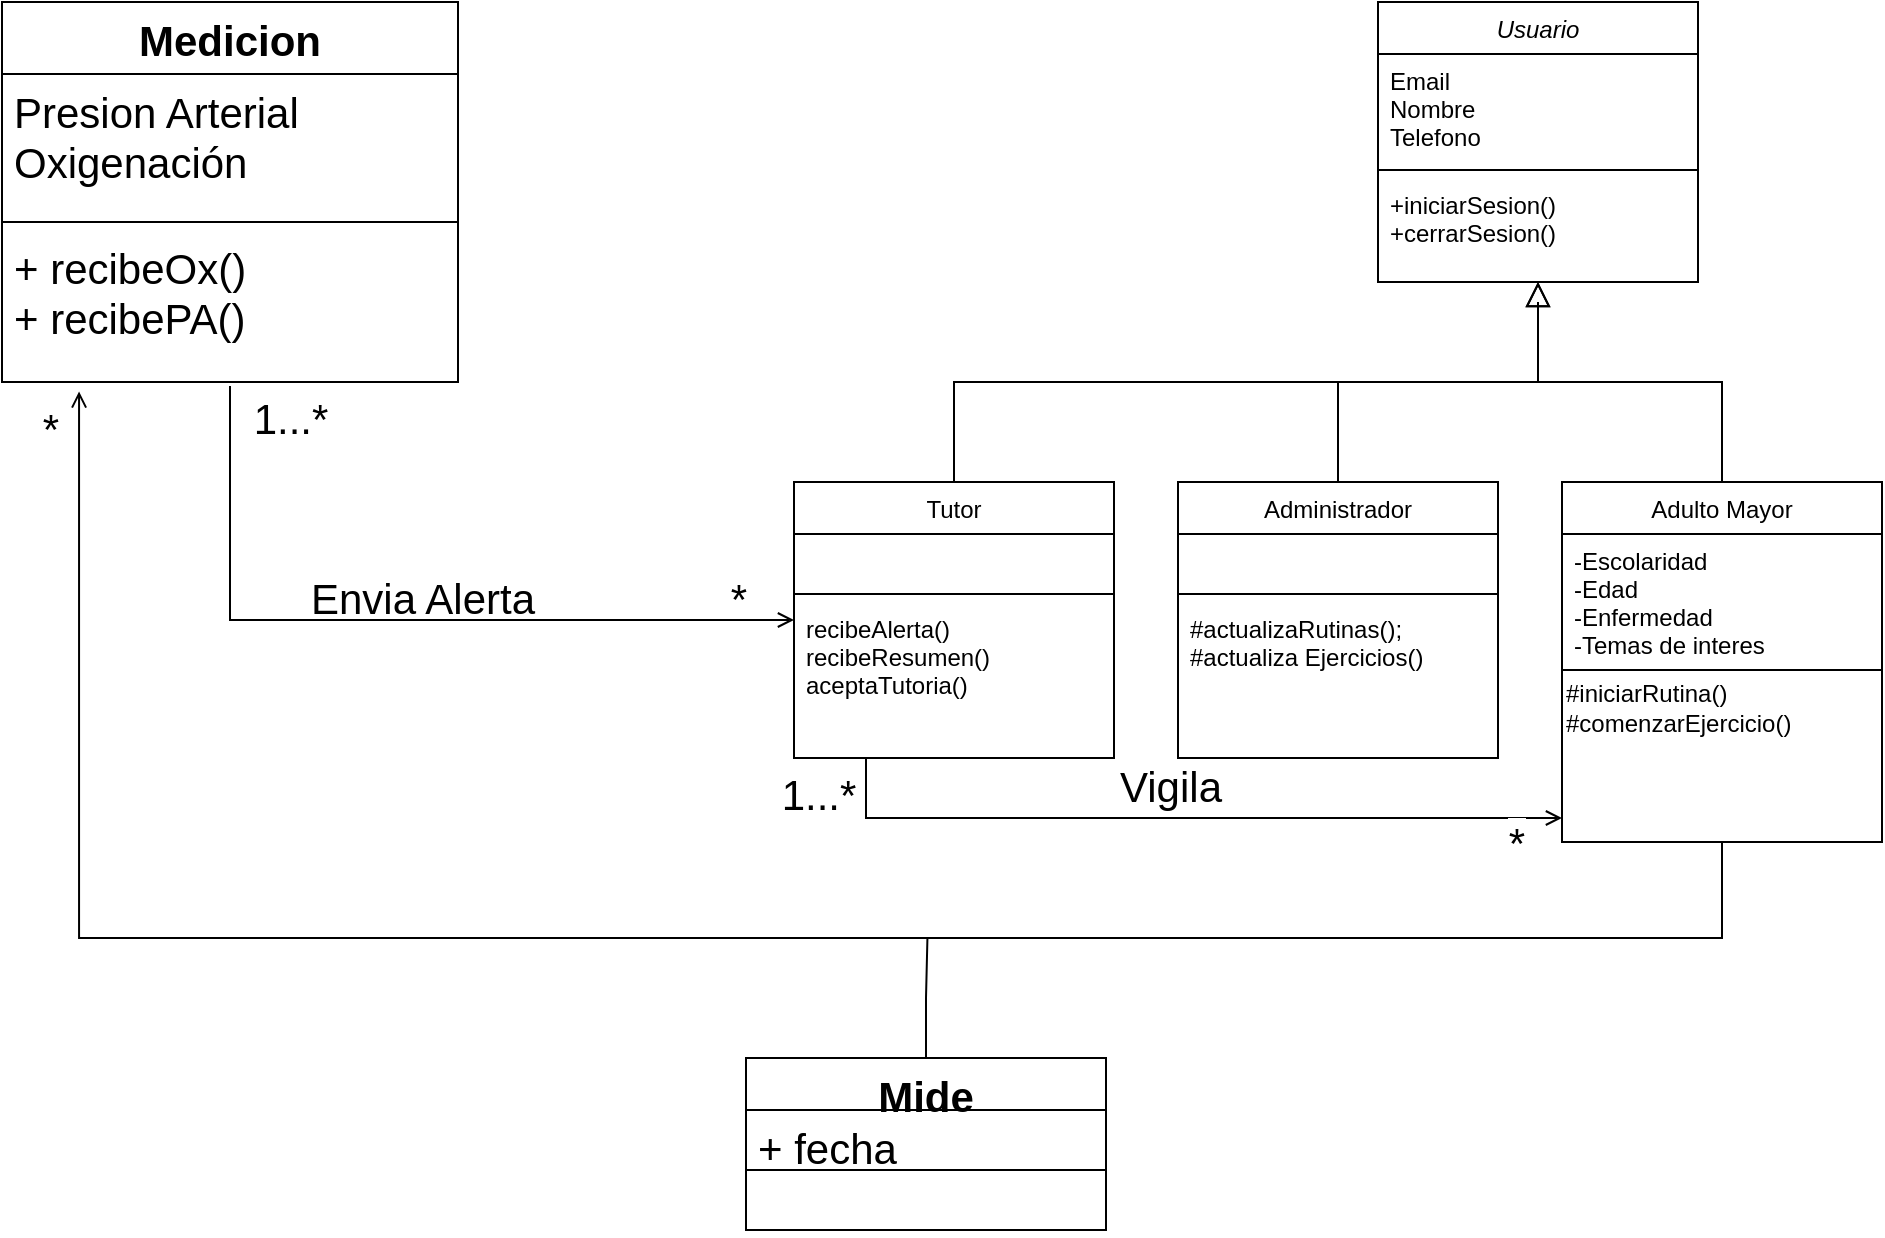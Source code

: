 <mxfile version="18.1.2" type="github" pages="3">
  <diagram id="C5RBs43oDa-KdzZeNtuy" name="Page-1">
    <mxGraphModel dx="1613" dy="485" grid="1" gridSize="12" guides="1" tooltips="1" connect="1" arrows="1" fold="1" page="1" pageScale="1" pageWidth="827" pageHeight="1169" math="0" shadow="0">
      <root>
        <mxCell id="WIyWlLk6GJQsqaUBKTNV-0" />
        <mxCell id="WIyWlLk6GJQsqaUBKTNV-1" parent="WIyWlLk6GJQsqaUBKTNV-0" />
        <mxCell id="MEyY07HXLiZ1b9fUtAGV-11" style="edgeStyle=elbowEdgeStyle;rounded=0;orthogonalLoop=1;jettySize=auto;html=1;entryX=0.5;entryY=0;entryDx=0;entryDy=0;endArrow=none;endFill=0;startArrow=none;startFill=0;targetPerimeterSpacing=6;sourcePerimeterSpacing=10;elbow=vertical;" parent="WIyWlLk6GJQsqaUBKTNV-1" source="zkfFHV4jXpPFQw0GAbJ--0" target="MEyY07HXLiZ1b9fUtAGV-0" edge="1">
          <mxGeometry relative="1" as="geometry" />
        </mxCell>
        <mxCell id="zkfFHV4jXpPFQw0GAbJ--0" value="Usuario" style="swimlane;fontStyle=2;align=center;verticalAlign=top;childLayout=stackLayout;horizontal=1;startSize=26;horizontalStack=0;resizeParent=1;resizeLast=0;collapsible=1;marginBottom=0;rounded=0;shadow=0;strokeWidth=1;" parent="WIyWlLk6GJQsqaUBKTNV-1" vertex="1">
          <mxGeometry x="448" y="48" width="160" height="140" as="geometry">
            <mxRectangle x="230" y="140" width="160" height="26" as="alternateBounds" />
          </mxGeometry>
        </mxCell>
        <mxCell id="zkfFHV4jXpPFQw0GAbJ--1" value="Email&#xa;Nombre&#xa;Telefono" style="text;align=left;verticalAlign=top;spacingLeft=4;spacingRight=4;overflow=hidden;rotatable=0;points=[[0,0.5],[1,0.5]];portConstraint=eastwest;" parent="zkfFHV4jXpPFQw0GAbJ--0" vertex="1">
          <mxGeometry y="26" width="160" height="54" as="geometry" />
        </mxCell>
        <mxCell id="zkfFHV4jXpPFQw0GAbJ--4" value="" style="line;html=1;strokeWidth=1;align=left;verticalAlign=middle;spacingTop=-1;spacingLeft=3;spacingRight=3;rotatable=0;labelPosition=right;points=[];portConstraint=eastwest;" parent="zkfFHV4jXpPFQw0GAbJ--0" vertex="1">
          <mxGeometry y="80" width="160" height="8" as="geometry" />
        </mxCell>
        <mxCell id="zkfFHV4jXpPFQw0GAbJ--5" value="+iniciarSesion()&#xa;+cerrarSesion()" style="text;align=left;verticalAlign=top;spacingLeft=4;spacingRight=4;overflow=hidden;rotatable=0;points=[[0,0.5],[1,0.5]];portConstraint=eastwest;" parent="zkfFHV4jXpPFQw0GAbJ--0" vertex="1">
          <mxGeometry y="88" width="160" height="52" as="geometry" />
        </mxCell>
        <mxCell id="zkfFHV4jXpPFQw0GAbJ--6" value="Administrador" style="swimlane;fontStyle=0;align=center;verticalAlign=top;childLayout=stackLayout;horizontal=1;startSize=26;horizontalStack=0;resizeParent=1;resizeLast=0;collapsible=1;marginBottom=0;rounded=0;shadow=0;strokeWidth=1;" parent="WIyWlLk6GJQsqaUBKTNV-1" vertex="1">
          <mxGeometry x="348" y="288" width="160" height="138" as="geometry">
            <mxRectangle x="130" y="380" width="160" height="26" as="alternateBounds" />
          </mxGeometry>
        </mxCell>
        <mxCell id="zkfFHV4jXpPFQw0GAbJ--8" value="&#xa;&#xa;" style="text;align=left;verticalAlign=top;spacingLeft=4;spacingRight=4;overflow=hidden;rotatable=0;points=[[0,0.5],[1,0.5]];portConstraint=eastwest;rounded=0;shadow=0;html=0;" parent="zkfFHV4jXpPFQw0GAbJ--6" vertex="1">
          <mxGeometry y="26" width="160" height="26" as="geometry" />
        </mxCell>
        <mxCell id="zkfFHV4jXpPFQw0GAbJ--9" value="" style="line;html=1;strokeWidth=1;align=left;verticalAlign=middle;spacingTop=-1;spacingLeft=3;spacingRight=3;rotatable=0;labelPosition=right;points=[];portConstraint=eastwest;" parent="zkfFHV4jXpPFQw0GAbJ--6" vertex="1">
          <mxGeometry y="52" width="160" height="8" as="geometry" />
        </mxCell>
        <mxCell id="zkfFHV4jXpPFQw0GAbJ--10" value="#actualizaRutinas();&#xa;#actualiza Ejercicios()" style="text;align=left;verticalAlign=top;spacingLeft=4;spacingRight=4;overflow=hidden;rotatable=0;points=[[0,0.5],[1,0.5]];portConstraint=eastwest;fontStyle=0" parent="zkfFHV4jXpPFQw0GAbJ--6" vertex="1">
          <mxGeometry y="60" width="160" height="70" as="geometry" />
        </mxCell>
        <mxCell id="zkfFHV4jXpPFQw0GAbJ--12" value="" style="endArrow=block;endSize=10;endFill=0;shadow=0;strokeWidth=1;rounded=0;edgeStyle=elbowEdgeStyle;elbow=vertical;" parent="WIyWlLk6GJQsqaUBKTNV-1" source="zkfFHV4jXpPFQw0GAbJ--6" target="zkfFHV4jXpPFQw0GAbJ--0" edge="1">
          <mxGeometry width="160" relative="1" as="geometry">
            <mxPoint x="428" y="131" as="sourcePoint" />
            <mxPoint x="428" y="131" as="targetPoint" />
          </mxGeometry>
        </mxCell>
        <mxCell id="zkfFHV4jXpPFQw0GAbJ--13" value="Adulto Mayor" style="swimlane;fontStyle=0;align=center;verticalAlign=top;childLayout=stackLayout;horizontal=1;startSize=26;horizontalStack=0;resizeParent=1;resizeLast=0;collapsible=1;marginBottom=0;rounded=0;shadow=0;strokeWidth=1;" parent="WIyWlLk6GJQsqaUBKTNV-1" vertex="1">
          <mxGeometry x="540" y="288" width="160" height="180" as="geometry">
            <mxRectangle x="340" y="380" width="170" height="26" as="alternateBounds" />
          </mxGeometry>
        </mxCell>
        <mxCell id="zkfFHV4jXpPFQw0GAbJ--14" value="-Escolaridad&#xa;-Edad&#xa;-Enfermedad&#xa;-Temas de interes" style="text;align=left;verticalAlign=top;spacingLeft=4;spacingRight=4;overflow=hidden;rotatable=0;points=[[0,0.5],[1,0.5]];portConstraint=eastwest;" parent="zkfFHV4jXpPFQw0GAbJ--13" vertex="1">
          <mxGeometry y="26" width="160" height="64" as="geometry" />
        </mxCell>
        <mxCell id="zkfFHV4jXpPFQw0GAbJ--15" value="" style="line;html=1;strokeWidth=1;align=left;verticalAlign=middle;spacingTop=-1;spacingLeft=3;spacingRight=3;rotatable=0;labelPosition=right;points=[];portConstraint=eastwest;" parent="zkfFHV4jXpPFQw0GAbJ--13" vertex="1">
          <mxGeometry y="90" width="160" height="8" as="geometry" />
        </mxCell>
        <mxCell id="MEyY07HXLiZ1b9fUtAGV-13" value="#iniciarRutina()&lt;br&gt;#comenzarEjercicio()" style="text;html=1;align=left;verticalAlign=middle;resizable=0;points=[];autosize=1;strokeColor=none;fillColor=none;" parent="zkfFHV4jXpPFQw0GAbJ--13" vertex="1">
          <mxGeometry y="98" width="160" height="30" as="geometry" />
        </mxCell>
        <mxCell id="zkfFHV4jXpPFQw0GAbJ--16" value="" style="endArrow=block;endSize=10;endFill=0;shadow=0;strokeWidth=1;rounded=0;edgeStyle=elbowEdgeStyle;elbow=vertical;" parent="WIyWlLk6GJQsqaUBKTNV-1" source="zkfFHV4jXpPFQw0GAbJ--13" target="zkfFHV4jXpPFQw0GAbJ--0" edge="1">
          <mxGeometry width="160" relative="1" as="geometry">
            <mxPoint x="438" y="301" as="sourcePoint" />
            <mxPoint x="538" y="199" as="targetPoint" />
          </mxGeometry>
        </mxCell>
        <mxCell id="MEyY07HXLiZ1b9fUtAGV-0" value="Tutor" style="swimlane;fontStyle=0;align=center;verticalAlign=top;childLayout=stackLayout;horizontal=1;startSize=26;horizontalStack=0;resizeParent=1;resizeLast=0;collapsible=1;marginBottom=0;rounded=0;shadow=0;strokeWidth=1;" parent="WIyWlLk6GJQsqaUBKTNV-1" vertex="1">
          <mxGeometry x="156" y="288" width="160" height="138" as="geometry">
            <mxRectangle x="130" y="380" width="160" height="26" as="alternateBounds" />
          </mxGeometry>
        </mxCell>
        <mxCell id="MEyY07HXLiZ1b9fUtAGV-2" value="&#xa;&#xa;" style="text;align=left;verticalAlign=top;spacingLeft=4;spacingRight=4;overflow=hidden;rotatable=0;points=[[0,0.5],[1,0.5]];portConstraint=eastwest;rounded=0;shadow=0;html=0;" parent="MEyY07HXLiZ1b9fUtAGV-0" vertex="1">
          <mxGeometry y="26" width="160" height="26" as="geometry" />
        </mxCell>
        <mxCell id="MEyY07HXLiZ1b9fUtAGV-3" value="" style="line;html=1;strokeWidth=1;align=left;verticalAlign=middle;spacingTop=-1;spacingLeft=3;spacingRight=3;rotatable=0;labelPosition=right;points=[];portConstraint=eastwest;" parent="MEyY07HXLiZ1b9fUtAGV-0" vertex="1">
          <mxGeometry y="52" width="160" height="8" as="geometry" />
        </mxCell>
        <mxCell id="MEyY07HXLiZ1b9fUtAGV-5" value="recibeAlerta()&#xa;recibeResumen()&#xa;aceptaTutoria()" style="text;align=left;verticalAlign=top;spacingLeft=4;spacingRight=4;overflow=hidden;rotatable=0;points=[[0,0.5],[1,0.5]];portConstraint=eastwest;" parent="MEyY07HXLiZ1b9fUtAGV-0" vertex="1">
          <mxGeometry y="60" width="160" height="72" as="geometry" />
        </mxCell>
        <mxCell id="MEyY07HXLiZ1b9fUtAGV-27" style="edgeStyle=elbowEdgeStyle;rounded=0;orthogonalLoop=1;jettySize=auto;elbow=vertical;html=1;fontSize=21;startArrow=open;startFill=0;endArrow=none;endFill=0;startSize=6;sourcePerimeterSpacing=0;targetPerimeterSpacing=6;exitX=0.169;exitY=1.062;exitDx=0;exitDy=0;exitPerimeter=0;" parent="WIyWlLk6GJQsqaUBKTNV-1" source="MEyY07HXLiZ1b9fUtAGV-22" edge="1">
          <mxGeometry relative="1" as="geometry">
            <mxPoint x="620" y="468" as="targetPoint" />
            <Array as="points">
              <mxPoint x="204" y="516" />
            </Array>
          </mxGeometry>
        </mxCell>
        <mxCell id="MEyY07HXLiZ1b9fUtAGV-29" value="*" style="edgeLabel;html=1;align=center;verticalAlign=middle;resizable=0;points=[];fontSize=21;" parent="MEyY07HXLiZ1b9fUtAGV-27" vertex="1" connectable="0">
          <mxGeometry x="-0.944" relative="1" as="geometry">
            <mxPoint x="-15" y="-14" as="offset" />
          </mxGeometry>
        </mxCell>
        <mxCell id="MEyY07HXLiZ1b9fUtAGV-19" value="Medicion" style="swimlane;fontStyle=1;align=center;verticalAlign=top;childLayout=stackLayout;horizontal=1;startSize=36;horizontalStack=0;resizeParent=1;resizeParentMax=0;resizeLast=0;collapsible=1;marginBottom=0;fontSize=21;" parent="WIyWlLk6GJQsqaUBKTNV-1" vertex="1">
          <mxGeometry x="-240" y="48" width="228" height="190" as="geometry" />
        </mxCell>
        <mxCell id="MEyY07HXLiZ1b9fUtAGV-20" value="Presion Arterial&#xa;Oxigenación" style="text;strokeColor=none;fillColor=none;align=left;verticalAlign=top;spacingLeft=4;spacingRight=4;overflow=hidden;rotatable=0;points=[[0,0.5],[1,0.5]];portConstraint=eastwest;fontSize=21;" parent="MEyY07HXLiZ1b9fUtAGV-19" vertex="1">
          <mxGeometry y="36" width="228" height="70" as="geometry" />
        </mxCell>
        <mxCell id="MEyY07HXLiZ1b9fUtAGV-21" value="" style="line;strokeWidth=1;fillColor=none;align=left;verticalAlign=middle;spacingTop=-1;spacingLeft=3;spacingRight=3;rotatable=0;labelPosition=right;points=[];portConstraint=eastwest;fontSize=21;" parent="MEyY07HXLiZ1b9fUtAGV-19" vertex="1">
          <mxGeometry y="106" width="228" height="8" as="geometry" />
        </mxCell>
        <mxCell id="MEyY07HXLiZ1b9fUtAGV-22" value="+ recibeOx()&#xa;+ recibePA()" style="text;strokeColor=none;fillColor=none;align=left;verticalAlign=top;spacingLeft=4;spacingRight=4;overflow=hidden;rotatable=0;points=[[0,0.5],[1,0.5]];portConstraint=eastwest;fontSize=21;" parent="MEyY07HXLiZ1b9fUtAGV-19" vertex="1">
          <mxGeometry y="114" width="228" height="76" as="geometry" />
        </mxCell>
        <mxCell id="MEyY07HXLiZ1b9fUtAGV-23" style="edgeStyle=elbowEdgeStyle;rounded=0;orthogonalLoop=1;jettySize=auto;elbow=vertical;html=1;fontSize=21;startArrow=none;startFill=0;endArrow=open;endFill=0;startSize=6;sourcePerimeterSpacing=0;targetPerimeterSpacing=6;" parent="WIyWlLk6GJQsqaUBKTNV-1" edge="1">
          <mxGeometry relative="1" as="geometry">
            <mxPoint x="-126" y="240" as="sourcePoint" />
            <mxPoint x="156" y="357" as="targetPoint" />
            <Array as="points">
              <mxPoint y="357" />
            </Array>
          </mxGeometry>
        </mxCell>
        <mxCell id="MEyY07HXLiZ1b9fUtAGV-36" value="1...*" style="edgeLabel;html=1;align=center;verticalAlign=middle;resizable=0;points=[];fontSize=21;" parent="MEyY07HXLiZ1b9fUtAGV-23" vertex="1" connectable="0">
          <mxGeometry x="-0.922" relative="1" as="geometry">
            <mxPoint x="30" as="offset" />
          </mxGeometry>
        </mxCell>
        <mxCell id="MEyY07HXLiZ1b9fUtAGV-25" value="*" style="text;html=1;align=center;verticalAlign=middle;resizable=0;points=[];autosize=1;strokeColor=none;fillColor=none;fontSize=21;" parent="WIyWlLk6GJQsqaUBKTNV-1" vertex="1">
          <mxGeometry x="116" y="328" width="24" height="36" as="geometry" />
        </mxCell>
        <mxCell id="MEyY07HXLiZ1b9fUtAGV-26" value="Envia Alerta" style="text;html=1;align=center;verticalAlign=middle;resizable=0;points=[];autosize=1;strokeColor=none;fillColor=none;fontSize=21;" parent="WIyWlLk6GJQsqaUBKTNV-1" vertex="1">
          <mxGeometry x="-96" y="328" width="132" height="36" as="geometry" />
        </mxCell>
        <mxCell id="MEyY07HXLiZ1b9fUtAGV-15" style="edgeStyle=elbowEdgeStyle;rounded=0;orthogonalLoop=1;jettySize=auto;elbow=vertical;html=1;startArrow=none;startFill=0;endArrow=open;endFill=0;sourcePerimeterSpacing=0;targetPerimeterSpacing=6;startSize=6;" parent="WIyWlLk6GJQsqaUBKTNV-1" edge="1">
          <mxGeometry relative="1" as="geometry">
            <mxPoint x="192" y="426" as="sourcePoint" />
            <mxPoint x="540" y="456" as="targetPoint" />
            <Array as="points">
              <mxPoint x="456" y="456" />
              <mxPoint x="334" y="508" />
            </Array>
          </mxGeometry>
        </mxCell>
        <mxCell id="MEyY07HXLiZ1b9fUtAGV-16" value="*" style="edgeLabel;html=1;align=center;verticalAlign=middle;resizable=0;points=[];fontSize=21;" parent="MEyY07HXLiZ1b9fUtAGV-15" vertex="1" connectable="0">
          <mxGeometry x="0.336" y="1" relative="1" as="geometry">
            <mxPoint x="102" y="13" as="offset" />
          </mxGeometry>
        </mxCell>
        <mxCell id="MEyY07HXLiZ1b9fUtAGV-17" value="1...*" style="edgeLabel;html=1;align=center;verticalAlign=middle;resizable=0;points=[];fontSize=21;" parent="MEyY07HXLiZ1b9fUtAGV-15" vertex="1" connectable="0">
          <mxGeometry x="-0.892" relative="1" as="geometry">
            <mxPoint x="-24" y="-3" as="offset" />
          </mxGeometry>
        </mxCell>
        <mxCell id="MEyY07HXLiZ1b9fUtAGV-18" value="Vigila" style="edgeLabel;html=1;align=center;verticalAlign=middle;resizable=0;points=[];fontSize=21;" parent="MEyY07HXLiZ1b9fUtAGV-15" vertex="1" connectable="0">
          <mxGeometry x="-0.071" y="3" relative="1" as="geometry">
            <mxPoint x="6" y="-13" as="offset" />
          </mxGeometry>
        </mxCell>
        <mxCell id="MEyY07HXLiZ1b9fUtAGV-35" style="edgeStyle=elbowEdgeStyle;rounded=0;orthogonalLoop=1;jettySize=auto;elbow=vertical;html=1;exitX=0.5;exitY=0;exitDx=0;exitDy=0;fontSize=21;startArrow=none;startFill=0;endArrow=none;endFill=0;startSize=6;sourcePerimeterSpacing=0;targetPerimeterSpacing=6;" parent="WIyWlLk6GJQsqaUBKTNV-1" source="MEyY07HXLiZ1b9fUtAGV-31" edge="1">
          <mxGeometry relative="1" as="geometry">
            <mxPoint x="222.714" y="516" as="targetPoint" />
          </mxGeometry>
        </mxCell>
        <mxCell id="MEyY07HXLiZ1b9fUtAGV-31" value="Mide" style="swimlane;fontStyle=1;align=center;verticalAlign=top;childLayout=stackLayout;horizontal=1;startSize=26;horizontalStack=0;resizeParent=1;resizeParentMax=0;resizeLast=0;collapsible=1;marginBottom=0;fontSize=21;" parent="WIyWlLk6GJQsqaUBKTNV-1" vertex="1">
          <mxGeometry x="132" y="576" width="180" height="86" as="geometry" />
        </mxCell>
        <mxCell id="MEyY07HXLiZ1b9fUtAGV-32" value="+ fecha" style="text;strokeColor=none;fillColor=none;align=left;verticalAlign=top;spacingLeft=4;spacingRight=4;overflow=hidden;rotatable=0;points=[[0,0.5],[1,0.5]];portConstraint=eastwest;fontSize=21;" parent="MEyY07HXLiZ1b9fUtAGV-31" vertex="1">
          <mxGeometry y="26" width="180" height="26" as="geometry" />
        </mxCell>
        <mxCell id="MEyY07HXLiZ1b9fUtAGV-33" value="" style="line;strokeWidth=1;fillColor=none;align=left;verticalAlign=middle;spacingTop=-1;spacingLeft=3;spacingRight=3;rotatable=0;labelPosition=right;points=[];portConstraint=eastwest;fontSize=21;" parent="MEyY07HXLiZ1b9fUtAGV-31" vertex="1">
          <mxGeometry y="52" width="180" height="8" as="geometry" />
        </mxCell>
        <mxCell id="MEyY07HXLiZ1b9fUtAGV-34" value="&#xa;&#xa;" style="text;strokeColor=none;fillColor=none;align=left;verticalAlign=top;spacingLeft=4;spacingRight=4;overflow=hidden;rotatable=0;points=[[0,0.5],[1,0.5]];portConstraint=eastwest;fontSize=21;" parent="MEyY07HXLiZ1b9fUtAGV-31" vertex="1">
          <mxGeometry y="60" width="180" height="26" as="geometry" />
        </mxCell>
      </root>
    </mxGraphModel>
  </diagram>
  <diagram id="4HwLcXZWyZdglgt2WJJf" name="Relacional">
    <mxGraphModel dx="2246" dy="2555" grid="1" gridSize="10" guides="1" tooltips="1" connect="1" arrows="1" fold="1" page="1" pageScale="1" pageWidth="827" pageHeight="1169" math="0" shadow="0">
      <root>
        <mxCell id="0" />
        <mxCell id="1" parent="0" />
        <mxCell id="QeEbdya4O5ZgZIIiIFLI-1" value="Usuario" style="shape=table;startSize=30;container=1;collapsible=1;childLayout=tableLayout;fixedRows=1;rowLines=0;fontStyle=1;align=center;resizeLast=1;" parent="1" vertex="1">
          <mxGeometry x="140" y="30" width="180" height="150" as="geometry" />
        </mxCell>
        <mxCell id="QeEbdya4O5ZgZIIiIFLI-2" value="" style="shape=tableRow;horizontal=0;startSize=0;swimlaneHead=0;swimlaneBody=0;fillColor=none;collapsible=0;dropTarget=0;points=[[0,0.5],[1,0.5]];portConstraint=eastwest;top=0;left=0;right=0;bottom=1;" parent="QeEbdya4O5ZgZIIiIFLI-1" vertex="1">
          <mxGeometry y="30" width="180" height="30" as="geometry" />
        </mxCell>
        <mxCell id="QeEbdya4O5ZgZIIiIFLI-3" value="PK" style="shape=partialRectangle;connectable=0;fillColor=none;top=0;left=0;bottom=0;right=0;fontStyle=1;overflow=hidden;" parent="QeEbdya4O5ZgZIIiIFLI-2" vertex="1">
          <mxGeometry width="30" height="30" as="geometry">
            <mxRectangle width="30" height="30" as="alternateBounds" />
          </mxGeometry>
        </mxCell>
        <mxCell id="QeEbdya4O5ZgZIIiIFLI-4" value="Nombre de Usuario" style="shape=partialRectangle;connectable=0;fillColor=none;top=0;left=0;bottom=0;right=0;align=left;spacingLeft=6;fontStyle=5;overflow=hidden;" parent="QeEbdya4O5ZgZIIiIFLI-2" vertex="1">
          <mxGeometry x="30" width="150" height="30" as="geometry">
            <mxRectangle width="150" height="30" as="alternateBounds" />
          </mxGeometry>
        </mxCell>
        <mxCell id="QeEbdya4O5ZgZIIiIFLI-5" value="" style="shape=tableRow;horizontal=0;startSize=0;swimlaneHead=0;swimlaneBody=0;fillColor=none;collapsible=0;dropTarget=0;points=[[0,0.5],[1,0.5]];portConstraint=eastwest;top=0;left=0;right=0;bottom=0;" parent="QeEbdya4O5ZgZIIiIFLI-1" vertex="1">
          <mxGeometry y="60" width="180" height="30" as="geometry" />
        </mxCell>
        <mxCell id="QeEbdya4O5ZgZIIiIFLI-6" value="" style="shape=partialRectangle;connectable=0;fillColor=none;top=0;left=0;bottom=0;right=0;editable=1;overflow=hidden;" parent="QeEbdya4O5ZgZIIiIFLI-5" vertex="1">
          <mxGeometry width="30" height="30" as="geometry">
            <mxRectangle width="30" height="30" as="alternateBounds" />
          </mxGeometry>
        </mxCell>
        <mxCell id="QeEbdya4O5ZgZIIiIFLI-7" value="Email" style="shape=partialRectangle;connectable=0;fillColor=none;top=0;left=0;bottom=0;right=0;align=left;spacingLeft=6;overflow=hidden;" parent="QeEbdya4O5ZgZIIiIFLI-5" vertex="1">
          <mxGeometry x="30" width="150" height="30" as="geometry">
            <mxRectangle width="150" height="30" as="alternateBounds" />
          </mxGeometry>
        </mxCell>
        <mxCell id="QeEbdya4O5ZgZIIiIFLI-8" value="" style="shape=tableRow;horizontal=0;startSize=0;swimlaneHead=0;swimlaneBody=0;fillColor=none;collapsible=0;dropTarget=0;points=[[0,0.5],[1,0.5]];portConstraint=eastwest;top=0;left=0;right=0;bottom=0;" parent="QeEbdya4O5ZgZIIiIFLI-1" vertex="1">
          <mxGeometry y="90" width="180" height="30" as="geometry" />
        </mxCell>
        <mxCell id="QeEbdya4O5ZgZIIiIFLI-9" value="" style="shape=partialRectangle;connectable=0;fillColor=none;top=0;left=0;bottom=0;right=0;editable=1;overflow=hidden;" parent="QeEbdya4O5ZgZIIiIFLI-8" vertex="1">
          <mxGeometry width="30" height="30" as="geometry">
            <mxRectangle width="30" height="30" as="alternateBounds" />
          </mxGeometry>
        </mxCell>
        <mxCell id="QeEbdya4O5ZgZIIiIFLI-10" value="Contraseña" style="shape=partialRectangle;connectable=0;fillColor=none;top=0;left=0;bottom=0;right=0;align=left;spacingLeft=6;overflow=hidden;" parent="QeEbdya4O5ZgZIIiIFLI-8" vertex="1">
          <mxGeometry x="30" width="150" height="30" as="geometry">
            <mxRectangle width="150" height="30" as="alternateBounds" />
          </mxGeometry>
        </mxCell>
        <mxCell id="QeEbdya4O5ZgZIIiIFLI-11" value="" style="shape=tableRow;horizontal=0;startSize=0;swimlaneHead=0;swimlaneBody=0;fillColor=none;collapsible=0;dropTarget=0;points=[[0,0.5],[1,0.5]];portConstraint=eastwest;top=0;left=0;right=0;bottom=0;" parent="QeEbdya4O5ZgZIIiIFLI-1" vertex="1">
          <mxGeometry y="120" width="180" height="30" as="geometry" />
        </mxCell>
        <mxCell id="QeEbdya4O5ZgZIIiIFLI-12" value="" style="shape=partialRectangle;connectable=0;fillColor=none;top=0;left=0;bottom=0;right=0;editable=1;overflow=hidden;" parent="QeEbdya4O5ZgZIIiIFLI-11" vertex="1">
          <mxGeometry width="30" height="30" as="geometry">
            <mxRectangle width="30" height="30" as="alternateBounds" />
          </mxGeometry>
        </mxCell>
        <mxCell id="QeEbdya4O5ZgZIIiIFLI-13" value="Nombre Propio" style="shape=partialRectangle;connectable=0;fillColor=none;top=0;left=0;bottom=0;right=0;align=left;spacingLeft=6;overflow=hidden;" parent="QeEbdya4O5ZgZIIiIFLI-11" vertex="1">
          <mxGeometry x="30" width="150" height="30" as="geometry">
            <mxRectangle width="150" height="30" as="alternateBounds" />
          </mxGeometry>
        </mxCell>
        <mxCell id="QeEbdya4O5ZgZIIiIFLI-14" value="Tutor" style="shape=table;startSize=30;container=1;collapsible=1;childLayout=tableLayout;fixedRows=1;rowLines=0;fontStyle=1;align=center;resizeLast=1;" parent="1" vertex="1">
          <mxGeometry x="440" y="-110" width="180" height="90" as="geometry" />
        </mxCell>
        <mxCell id="QeEbdya4O5ZgZIIiIFLI-15" value="" style="shape=tableRow;horizontal=0;startSize=0;swimlaneHead=0;swimlaneBody=0;fillColor=none;collapsible=0;dropTarget=0;points=[[0,0.5],[1,0.5]];portConstraint=eastwest;top=0;left=0;right=0;bottom=1;" parent="QeEbdya4O5ZgZIIiIFLI-14" vertex="1">
          <mxGeometry y="30" width="180" height="30" as="geometry" />
        </mxCell>
        <mxCell id="QeEbdya4O5ZgZIIiIFLI-16" value="PK, FK" style="shape=partialRectangle;connectable=0;fillColor=none;top=0;left=0;bottom=0;right=0;fontStyle=1;overflow=hidden;" parent="QeEbdya4O5ZgZIIiIFLI-15" vertex="1">
          <mxGeometry width="50" height="30" as="geometry">
            <mxRectangle width="50" height="30" as="alternateBounds" />
          </mxGeometry>
        </mxCell>
        <mxCell id="QeEbdya4O5ZgZIIiIFLI-17" value="Nombre de Usuario" style="shape=partialRectangle;connectable=0;fillColor=none;top=0;left=0;bottom=0;right=0;align=left;spacingLeft=6;fontStyle=5;overflow=hidden;" parent="QeEbdya4O5ZgZIIiIFLI-15" vertex="1">
          <mxGeometry x="50" width="130" height="30" as="geometry">
            <mxRectangle width="130" height="30" as="alternateBounds" />
          </mxGeometry>
        </mxCell>
        <mxCell id="QeEbdya4O5ZgZIIiIFLI-18" value="" style="shape=tableRow;horizontal=0;startSize=0;swimlaneHead=0;swimlaneBody=0;fillColor=none;collapsible=0;dropTarget=0;points=[[0,0.5],[1,0.5]];portConstraint=eastwest;top=0;left=0;right=0;bottom=0;" parent="QeEbdya4O5ZgZIIiIFLI-14" vertex="1">
          <mxGeometry y="60" width="180" height="30" as="geometry" />
        </mxCell>
        <mxCell id="QeEbdya4O5ZgZIIiIFLI-19" value="" style="shape=partialRectangle;connectable=0;fillColor=none;top=0;left=0;bottom=0;right=0;editable=1;overflow=hidden;" parent="QeEbdya4O5ZgZIIiIFLI-18" vertex="1">
          <mxGeometry width="50" height="30" as="geometry">
            <mxRectangle width="50" height="30" as="alternateBounds" />
          </mxGeometry>
        </mxCell>
        <mxCell id="QeEbdya4O5ZgZIIiIFLI-20" value="Telefono" style="shape=partialRectangle;connectable=0;fillColor=none;top=0;left=0;bottom=0;right=0;align=left;spacingLeft=6;overflow=hidden;" parent="QeEbdya4O5ZgZIIiIFLI-18" vertex="1">
          <mxGeometry x="50" width="130" height="30" as="geometry">
            <mxRectangle width="130" height="30" as="alternateBounds" />
          </mxGeometry>
        </mxCell>
        <mxCell id="QeEbdya4O5ZgZIIiIFLI-27" value="Administrador" style="shape=table;startSize=30;container=1;collapsible=1;childLayout=tableLayout;fixedRows=1;rowLines=0;fontStyle=1;align=center;resizeLast=1;" parent="1" vertex="1">
          <mxGeometry x="414" y="-10" width="180" height="60" as="geometry" />
        </mxCell>
        <mxCell id="QeEbdya4O5ZgZIIiIFLI-28" value="" style="shape=tableRow;horizontal=0;startSize=0;swimlaneHead=0;swimlaneBody=0;fillColor=none;collapsible=0;dropTarget=0;points=[[0,0.5],[1,0.5]];portConstraint=eastwest;top=0;left=0;right=0;bottom=1;" parent="QeEbdya4O5ZgZIIiIFLI-27" vertex="1">
          <mxGeometry y="30" width="180" height="30" as="geometry" />
        </mxCell>
        <mxCell id="QeEbdya4O5ZgZIIiIFLI-29" value="PK, FK" style="shape=partialRectangle;connectable=0;fillColor=none;top=0;left=0;bottom=0;right=0;fontStyle=1;overflow=hidden;" parent="QeEbdya4O5ZgZIIiIFLI-28" vertex="1">
          <mxGeometry width="50" height="30" as="geometry">
            <mxRectangle width="50" height="30" as="alternateBounds" />
          </mxGeometry>
        </mxCell>
        <mxCell id="QeEbdya4O5ZgZIIiIFLI-30" value="Nombre de Usuario" style="shape=partialRectangle;connectable=0;fillColor=none;top=0;left=0;bottom=0;right=0;align=left;spacingLeft=6;fontStyle=5;overflow=hidden;" parent="QeEbdya4O5ZgZIIiIFLI-28" vertex="1">
          <mxGeometry x="50" width="130" height="30" as="geometry">
            <mxRectangle width="130" height="30" as="alternateBounds" />
          </mxGeometry>
        </mxCell>
        <mxCell id="QeEbdya4O5ZgZIIiIFLI-40" value="Adulto mayor" style="shape=table;startSize=30;container=1;collapsible=1;childLayout=tableLayout;fixedRows=1;rowLines=0;fontStyle=1;align=center;resizeLast=1;" parent="1" vertex="1">
          <mxGeometry x="440" y="130" width="180" height="150" as="geometry" />
        </mxCell>
        <mxCell id="QeEbdya4O5ZgZIIiIFLI-41" value="" style="shape=tableRow;horizontal=0;startSize=0;swimlaneHead=0;swimlaneBody=0;fillColor=none;collapsible=0;dropTarget=0;points=[[0,0.5],[1,0.5]];portConstraint=eastwest;top=0;left=0;right=0;bottom=1;" parent="QeEbdya4O5ZgZIIiIFLI-40" vertex="1">
          <mxGeometry y="30" width="180" height="30" as="geometry" />
        </mxCell>
        <mxCell id="QeEbdya4O5ZgZIIiIFLI-42" value="PK" style="shape=partialRectangle;connectable=0;fillColor=none;top=0;left=0;bottom=0;right=0;fontStyle=1;overflow=hidden;" parent="QeEbdya4O5ZgZIIiIFLI-41" vertex="1">
          <mxGeometry width="30" height="30" as="geometry">
            <mxRectangle width="30" height="30" as="alternateBounds" />
          </mxGeometry>
        </mxCell>
        <mxCell id="QeEbdya4O5ZgZIIiIFLI-43" value="Nombre de Usuario" style="shape=partialRectangle;connectable=0;fillColor=none;top=0;left=0;bottom=0;right=0;align=left;spacingLeft=6;fontStyle=5;overflow=hidden;" parent="QeEbdya4O5ZgZIIiIFLI-41" vertex="1">
          <mxGeometry x="30" width="150" height="30" as="geometry">
            <mxRectangle width="150" height="30" as="alternateBounds" />
          </mxGeometry>
        </mxCell>
        <mxCell id="QeEbdya4O5ZgZIIiIFLI-44" value="" style="shape=tableRow;horizontal=0;startSize=0;swimlaneHead=0;swimlaneBody=0;fillColor=none;collapsible=0;dropTarget=0;points=[[0,0.5],[1,0.5]];portConstraint=eastwest;top=0;left=0;right=0;bottom=0;" parent="QeEbdya4O5ZgZIIiIFLI-40" vertex="1">
          <mxGeometry y="60" width="180" height="30" as="geometry" />
        </mxCell>
        <mxCell id="QeEbdya4O5ZgZIIiIFLI-45" value="FK" style="shape=partialRectangle;connectable=0;fillColor=none;top=0;left=0;bottom=0;right=0;editable=1;overflow=hidden;" parent="QeEbdya4O5ZgZIIiIFLI-44" vertex="1">
          <mxGeometry width="30" height="30" as="geometry">
            <mxRectangle width="30" height="30" as="alternateBounds" />
          </mxGeometry>
        </mxCell>
        <mxCell id="QeEbdya4O5ZgZIIiIFLI-46" value="Nombre de usuario" style="shape=partialRectangle;connectable=0;fillColor=none;top=0;left=0;bottom=0;right=0;align=left;spacingLeft=6;overflow=hidden;" parent="QeEbdya4O5ZgZIIiIFLI-44" vertex="1">
          <mxGeometry x="30" width="150" height="30" as="geometry">
            <mxRectangle width="150" height="30" as="alternateBounds" />
          </mxGeometry>
        </mxCell>
        <mxCell id="QeEbdya4O5ZgZIIiIFLI-47" value="" style="shape=tableRow;horizontal=0;startSize=0;swimlaneHead=0;swimlaneBody=0;fillColor=none;collapsible=0;dropTarget=0;points=[[0,0.5],[1,0.5]];portConstraint=eastwest;top=0;left=0;right=0;bottom=0;" parent="QeEbdya4O5ZgZIIiIFLI-40" vertex="1">
          <mxGeometry y="90" width="180" height="30" as="geometry" />
        </mxCell>
        <mxCell id="QeEbdya4O5ZgZIIiIFLI-48" value="" style="shape=partialRectangle;connectable=0;fillColor=none;top=0;left=0;bottom=0;right=0;editable=1;overflow=hidden;" parent="QeEbdya4O5ZgZIIiIFLI-47" vertex="1">
          <mxGeometry width="30" height="30" as="geometry">
            <mxRectangle width="30" height="30" as="alternateBounds" />
          </mxGeometry>
        </mxCell>
        <mxCell id="QeEbdya4O5ZgZIIiIFLI-49" value="Edad" style="shape=partialRectangle;connectable=0;fillColor=none;top=0;left=0;bottom=0;right=0;align=left;spacingLeft=6;overflow=hidden;" parent="QeEbdya4O5ZgZIIiIFLI-47" vertex="1">
          <mxGeometry x="30" width="150" height="30" as="geometry">
            <mxRectangle width="150" height="30" as="alternateBounds" />
          </mxGeometry>
        </mxCell>
        <mxCell id="QeEbdya4O5ZgZIIiIFLI-50" value="" style="shape=tableRow;horizontal=0;startSize=0;swimlaneHead=0;swimlaneBody=0;fillColor=none;collapsible=0;dropTarget=0;points=[[0,0.5],[1,0.5]];portConstraint=eastwest;top=0;left=0;right=0;bottom=0;" parent="QeEbdya4O5ZgZIIiIFLI-40" vertex="1">
          <mxGeometry y="120" width="180" height="30" as="geometry" />
        </mxCell>
        <mxCell id="QeEbdya4O5ZgZIIiIFLI-51" value="" style="shape=partialRectangle;connectable=0;fillColor=none;top=0;left=0;bottom=0;right=0;editable=1;overflow=hidden;" parent="QeEbdya4O5ZgZIIiIFLI-50" vertex="1">
          <mxGeometry width="30" height="30" as="geometry">
            <mxRectangle width="30" height="30" as="alternateBounds" />
          </mxGeometry>
        </mxCell>
        <mxCell id="QeEbdya4O5ZgZIIiIFLI-52" value="Nombre Propio" style="shape=partialRectangle;connectable=0;fillColor=none;top=0;left=0;bottom=0;right=0;align=left;spacingLeft=6;overflow=hidden;" parent="QeEbdya4O5ZgZIIiIFLI-50" vertex="1">
          <mxGeometry x="30" width="150" height="30" as="geometry">
            <mxRectangle width="150" height="30" as="alternateBounds" />
          </mxGeometry>
        </mxCell>
        <mxCell id="QeEbdya4O5ZgZIIiIFLI-53" style="edgeStyle=orthogonalEdgeStyle;rounded=0;orthogonalLoop=1;jettySize=auto;html=1;exitX=1;exitY=0.5;exitDx=0;exitDy=0;entryX=0;entryY=0.5;entryDx=0;entryDy=0;jumpStyle=arc;" parent="1" source="QeEbdya4O5ZgZIIiIFLI-2" target="QeEbdya4O5ZgZIIiIFLI-15" edge="1">
          <mxGeometry relative="1" as="geometry" />
        </mxCell>
        <mxCell id="QeEbdya4O5ZgZIIiIFLI-55" style="edgeStyle=orthogonalEdgeStyle;rounded=0;jumpStyle=arc;orthogonalLoop=1;jettySize=auto;html=1;exitX=1;exitY=0.5;exitDx=0;exitDy=0;entryX=0;entryY=0.25;entryDx=0;entryDy=0;" parent="1" source="QeEbdya4O5ZgZIIiIFLI-2" target="QeEbdya4O5ZgZIIiIFLI-27" edge="1">
          <mxGeometry relative="1" as="geometry">
            <Array as="points">
              <mxPoint x="380" y="75" />
              <mxPoint x="380" y="5" />
            </Array>
          </mxGeometry>
        </mxCell>
        <mxCell id="QeEbdya4O5ZgZIIiIFLI-56" style="edgeStyle=orthogonalEdgeStyle;rounded=0;jumpStyle=arc;orthogonalLoop=1;jettySize=auto;html=1;exitX=1;exitY=0.5;exitDx=0;exitDy=0;entryX=0;entryY=0.5;entryDx=0;entryDy=0;" parent="1" source="QeEbdya4O5ZgZIIiIFLI-2" target="QeEbdya4O5ZgZIIiIFLI-41" edge="1">
          <mxGeometry relative="1" as="geometry" />
        </mxCell>
        <mxCell id="QeEbdya4O5ZgZIIiIFLI-57" style="edgeStyle=orthogonalEdgeStyle;rounded=0;jumpStyle=arc;orthogonalLoop=1;jettySize=auto;html=1;exitX=1;exitY=0.5;exitDx=0;exitDy=0;entryX=0;entryY=0.5;entryDx=0;entryDy=0;" parent="1" source="QeEbdya4O5ZgZIIiIFLI-15" target="QeEbdya4O5ZgZIIiIFLI-44" edge="1">
          <mxGeometry relative="1" as="geometry">
            <Array as="points">
              <mxPoint x="640" y="-65" />
              <mxPoint x="640" y="110" />
              <mxPoint x="420" y="110" />
              <mxPoint x="420" y="205" />
            </Array>
          </mxGeometry>
        </mxCell>
        <mxCell id="QeEbdya4O5ZgZIIiIFLI-58" value="Generos Musicales" style="shape=table;startSize=30;container=1;collapsible=1;childLayout=tableLayout;fixedRows=1;rowLines=0;fontStyle=1;align=center;resizeLast=1;" parent="1" vertex="1">
          <mxGeometry x="700" y="100" width="180" height="90" as="geometry">
            <mxRectangle x="700" y="70" width="110" height="30" as="alternateBounds" />
          </mxGeometry>
        </mxCell>
        <mxCell id="QeEbdya4O5ZgZIIiIFLI-74" value="" style="shape=tableRow;horizontal=0;startSize=0;swimlaneHead=0;swimlaneBody=0;fillColor=none;collapsible=0;dropTarget=0;points=[[0,0.5],[1,0.5]];portConstraint=eastwest;top=0;left=0;right=0;bottom=0;" parent="QeEbdya4O5ZgZIIiIFLI-58" vertex="1">
          <mxGeometry y="30" width="180" height="30" as="geometry" />
        </mxCell>
        <mxCell id="QeEbdya4O5ZgZIIiIFLI-75" value="PK, FK" style="shape=partialRectangle;connectable=0;fillColor=none;top=0;left=0;bottom=0;right=0;editable=1;overflow=hidden;fontStyle=1" parent="QeEbdya4O5ZgZIIiIFLI-74" vertex="1">
          <mxGeometry width="50" height="30" as="geometry">
            <mxRectangle width="50" height="30" as="alternateBounds" />
          </mxGeometry>
        </mxCell>
        <mxCell id="QeEbdya4O5ZgZIIiIFLI-76" value="Nombre de Usuario" style="shape=partialRectangle;connectable=0;fillColor=none;top=0;left=0;bottom=0;right=0;align=left;spacingLeft=6;overflow=hidden;fontStyle=5" parent="QeEbdya4O5ZgZIIiIFLI-74" vertex="1">
          <mxGeometry x="50" width="130" height="30" as="geometry">
            <mxRectangle width="130" height="30" as="alternateBounds" />
          </mxGeometry>
        </mxCell>
        <mxCell id="QeEbdya4O5ZgZIIiIFLI-59" value="" style="shape=tableRow;horizontal=0;startSize=0;swimlaneHead=0;swimlaneBody=0;fillColor=none;collapsible=0;dropTarget=0;points=[[0,0.5],[1,0.5]];portConstraint=eastwest;top=0;left=0;right=0;bottom=1;" parent="QeEbdya4O5ZgZIIiIFLI-58" vertex="1">
          <mxGeometry y="60" width="180" height="30" as="geometry" />
        </mxCell>
        <mxCell id="QeEbdya4O5ZgZIIiIFLI-60" value="PK" style="shape=partialRectangle;connectable=0;fillColor=none;top=0;left=0;bottom=0;right=0;fontStyle=1;overflow=hidden;" parent="QeEbdya4O5ZgZIIiIFLI-59" vertex="1">
          <mxGeometry width="50" height="30" as="geometry">
            <mxRectangle width="50" height="30" as="alternateBounds" />
          </mxGeometry>
        </mxCell>
        <mxCell id="QeEbdya4O5ZgZIIiIFLI-61" value="Genero" style="shape=partialRectangle;connectable=0;fillColor=none;top=0;left=0;bottom=0;right=0;align=left;spacingLeft=6;fontStyle=5;overflow=hidden;" parent="QeEbdya4O5ZgZIIiIFLI-59" vertex="1">
          <mxGeometry x="50" width="130" height="30" as="geometry">
            <mxRectangle width="130" height="30" as="alternateBounds" />
          </mxGeometry>
        </mxCell>
        <mxCell id="QeEbdya4O5ZgZIIiIFLI-62" value="Temas de Interes" style="shape=table;startSize=30;container=1;collapsible=1;childLayout=tableLayout;fixedRows=1;rowLines=0;fontStyle=1;align=center;resizeLast=1;" parent="1" vertex="1">
          <mxGeometry x="700" y="-20" width="180" height="90" as="geometry" />
        </mxCell>
        <mxCell id="QeEbdya4O5ZgZIIiIFLI-77" value="" style="shape=tableRow;horizontal=0;startSize=0;swimlaneHead=0;swimlaneBody=0;fillColor=none;collapsible=0;dropTarget=0;points=[[0,0.5],[1,0.5]];portConstraint=eastwest;top=0;left=0;right=0;bottom=0;" parent="QeEbdya4O5ZgZIIiIFLI-62" vertex="1">
          <mxGeometry y="30" width="180" height="30" as="geometry" />
        </mxCell>
        <mxCell id="QeEbdya4O5ZgZIIiIFLI-78" value="PK, FK" style="shape=partialRectangle;connectable=0;fillColor=none;top=0;left=0;bottom=0;right=0;editable=1;overflow=hidden;fontStyle=1" parent="QeEbdya4O5ZgZIIiIFLI-77" vertex="1">
          <mxGeometry width="50" height="30" as="geometry">
            <mxRectangle width="50" height="30" as="alternateBounds" />
          </mxGeometry>
        </mxCell>
        <mxCell id="QeEbdya4O5ZgZIIiIFLI-79" value="Nombre de usuario" style="shape=partialRectangle;connectable=0;fillColor=none;top=0;left=0;bottom=0;right=0;align=left;spacingLeft=6;overflow=hidden;fontStyle=5" parent="QeEbdya4O5ZgZIIiIFLI-77" vertex="1">
          <mxGeometry x="50" width="130" height="30" as="geometry">
            <mxRectangle width="130" height="30" as="alternateBounds" />
          </mxGeometry>
        </mxCell>
        <mxCell id="QeEbdya4O5ZgZIIiIFLI-63" value="" style="shape=tableRow;horizontal=0;startSize=0;swimlaneHead=0;swimlaneBody=0;fillColor=none;collapsible=0;dropTarget=0;points=[[0,0.5],[1,0.5]];portConstraint=eastwest;top=0;left=0;right=0;bottom=1;" parent="QeEbdya4O5ZgZIIiIFLI-62" vertex="1">
          <mxGeometry y="60" width="180" height="30" as="geometry" />
        </mxCell>
        <mxCell id="QeEbdya4O5ZgZIIiIFLI-64" value="PK" style="shape=partialRectangle;connectable=0;fillColor=none;top=0;left=0;bottom=0;right=0;fontStyle=1;overflow=hidden;" parent="QeEbdya4O5ZgZIIiIFLI-63" vertex="1">
          <mxGeometry width="50" height="30" as="geometry">
            <mxRectangle width="50" height="30" as="alternateBounds" />
          </mxGeometry>
        </mxCell>
        <mxCell id="QeEbdya4O5ZgZIIiIFLI-65" value="Tema" style="shape=partialRectangle;connectable=0;fillColor=none;top=0;left=0;bottom=0;right=0;align=left;spacingLeft=6;fontStyle=5;overflow=hidden;" parent="QeEbdya4O5ZgZIIiIFLI-63" vertex="1">
          <mxGeometry x="50" width="130" height="30" as="geometry">
            <mxRectangle width="130" height="30" as="alternateBounds" />
          </mxGeometry>
        </mxCell>
        <mxCell id="QeEbdya4O5ZgZIIiIFLI-66" value="Enfermedades" style="shape=table;startSize=30;container=1;collapsible=1;childLayout=tableLayout;fixedRows=1;rowLines=0;fontStyle=1;align=center;resizeLast=1;" parent="1" vertex="1">
          <mxGeometry x="700" y="-130" width="180" height="90" as="geometry" />
        </mxCell>
        <mxCell id="QeEbdya4O5ZgZIIiIFLI-81" value="" style="shape=tableRow;horizontal=0;startSize=0;swimlaneHead=0;swimlaneBody=0;fillColor=none;collapsible=0;dropTarget=0;points=[[0,0.5],[1,0.5]];portConstraint=eastwest;top=0;left=0;right=0;bottom=0;" parent="QeEbdya4O5ZgZIIiIFLI-66" vertex="1">
          <mxGeometry y="30" width="180" height="30" as="geometry" />
        </mxCell>
        <mxCell id="QeEbdya4O5ZgZIIiIFLI-82" value="PK, FK" style="shape=partialRectangle;connectable=0;fillColor=none;top=0;left=0;bottom=0;right=0;editable=1;overflow=hidden;fontStyle=1" parent="QeEbdya4O5ZgZIIiIFLI-81" vertex="1">
          <mxGeometry width="50" height="30" as="geometry">
            <mxRectangle width="50" height="30" as="alternateBounds" />
          </mxGeometry>
        </mxCell>
        <mxCell id="QeEbdya4O5ZgZIIiIFLI-83" value="Nombre de usuario" style="shape=partialRectangle;connectable=0;fillColor=none;top=0;left=0;bottom=0;right=0;align=left;spacingLeft=6;overflow=hidden;fontStyle=5" parent="QeEbdya4O5ZgZIIiIFLI-81" vertex="1">
          <mxGeometry x="50" width="130" height="30" as="geometry">
            <mxRectangle width="130" height="30" as="alternateBounds" />
          </mxGeometry>
        </mxCell>
        <mxCell id="QeEbdya4O5ZgZIIiIFLI-67" value="" style="shape=tableRow;horizontal=0;startSize=0;swimlaneHead=0;swimlaneBody=0;fillColor=none;collapsible=0;dropTarget=0;points=[[0,0.5],[1,0.5]];portConstraint=eastwest;top=0;left=0;right=0;bottom=1;" parent="QeEbdya4O5ZgZIIiIFLI-66" vertex="1">
          <mxGeometry y="60" width="180" height="30" as="geometry" />
        </mxCell>
        <mxCell id="QeEbdya4O5ZgZIIiIFLI-68" value="PK" style="shape=partialRectangle;connectable=0;fillColor=none;top=0;left=0;bottom=0;right=0;fontStyle=1;overflow=hidden;" parent="QeEbdya4O5ZgZIIiIFLI-67" vertex="1">
          <mxGeometry width="50" height="30" as="geometry">
            <mxRectangle width="50" height="30" as="alternateBounds" />
          </mxGeometry>
        </mxCell>
        <mxCell id="QeEbdya4O5ZgZIIiIFLI-69" value="Enfermedad" style="shape=partialRectangle;connectable=0;fillColor=none;top=0;left=0;bottom=0;right=0;align=left;spacingLeft=6;fontStyle=5;overflow=hidden;" parent="QeEbdya4O5ZgZIIiIFLI-67" vertex="1">
          <mxGeometry x="50" width="130" height="30" as="geometry">
            <mxRectangle width="130" height="30" as="alternateBounds" />
          </mxGeometry>
        </mxCell>
        <mxCell id="QeEbdya4O5ZgZIIiIFLI-84" style="edgeStyle=orthogonalEdgeStyle;rounded=0;jumpStyle=arc;orthogonalLoop=1;jettySize=auto;html=1;exitX=1;exitY=0.5;exitDx=0;exitDy=0;entryX=0;entryY=0.5;entryDx=0;entryDy=0;" parent="1" source="QeEbdya4O5ZgZIIiIFLI-41" target="QeEbdya4O5ZgZIIiIFLI-81" edge="1">
          <mxGeometry relative="1" as="geometry" />
        </mxCell>
        <mxCell id="QeEbdya4O5ZgZIIiIFLI-85" style="edgeStyle=orthogonalEdgeStyle;rounded=0;jumpStyle=arc;orthogonalLoop=1;jettySize=auto;html=1;exitX=1;exitY=0.5;exitDx=0;exitDy=0;entryX=0;entryY=0.5;entryDx=0;entryDy=0;" parent="1" source="QeEbdya4O5ZgZIIiIFLI-41" target="QeEbdya4O5ZgZIIiIFLI-77" edge="1">
          <mxGeometry relative="1" as="geometry" />
        </mxCell>
        <mxCell id="QeEbdya4O5ZgZIIiIFLI-86" style="edgeStyle=orthogonalEdgeStyle;rounded=0;jumpStyle=arc;orthogonalLoop=1;jettySize=auto;html=1;exitX=1;exitY=0.5;exitDx=0;exitDy=0;entryX=0;entryY=0.5;entryDx=0;entryDy=0;" parent="1" source="QeEbdya4O5ZgZIIiIFLI-41" target="QeEbdya4O5ZgZIIiIFLI-74" edge="1">
          <mxGeometry relative="1" as="geometry" />
        </mxCell>
        <mxCell id="QeEbdya4O5ZgZIIiIFLI-89" value="Medición" style="shape=table;startSize=30;container=1;collapsible=1;childLayout=tableLayout;fixedRows=1;rowLines=0;fontStyle=1;align=center;resizeLast=1;" parent="1" vertex="1">
          <mxGeometry x="700" y="260" width="180" height="150" as="geometry" />
        </mxCell>
        <mxCell id="QeEbdya4O5ZgZIIiIFLI-90" value="" style="shape=tableRow;horizontal=0;startSize=0;swimlaneHead=0;swimlaneBody=0;fillColor=none;collapsible=0;dropTarget=0;points=[[0,0.5],[1,0.5]];portConstraint=eastwest;top=0;left=0;right=0;bottom=1;" parent="QeEbdya4O5ZgZIIiIFLI-89" vertex="1">
          <mxGeometry y="30" width="180" height="30" as="geometry" />
        </mxCell>
        <mxCell id="QeEbdya4O5ZgZIIiIFLI-91" value="PK" style="shape=partialRectangle;connectable=0;fillColor=none;top=0;left=0;bottom=0;right=0;fontStyle=1;overflow=hidden;" parent="QeEbdya4O5ZgZIIiIFLI-90" vertex="1">
          <mxGeometry width="30" height="30" as="geometry">
            <mxRectangle width="30" height="30" as="alternateBounds" />
          </mxGeometry>
        </mxCell>
        <mxCell id="QeEbdya4O5ZgZIIiIFLI-92" value="Número" style="shape=partialRectangle;connectable=0;fillColor=none;top=0;left=0;bottom=0;right=0;align=left;spacingLeft=6;fontStyle=5;overflow=hidden;" parent="QeEbdya4O5ZgZIIiIFLI-90" vertex="1">
          <mxGeometry x="30" width="150" height="30" as="geometry">
            <mxRectangle width="150" height="30" as="alternateBounds" />
          </mxGeometry>
        </mxCell>
        <mxCell id="QeEbdya4O5ZgZIIiIFLI-93" value="" style="shape=tableRow;horizontal=0;startSize=0;swimlaneHead=0;swimlaneBody=0;fillColor=none;collapsible=0;dropTarget=0;points=[[0,0.5],[1,0.5]];portConstraint=eastwest;top=0;left=0;right=0;bottom=0;" parent="QeEbdya4O5ZgZIIiIFLI-89" vertex="1">
          <mxGeometry y="60" width="180" height="30" as="geometry" />
        </mxCell>
        <mxCell id="QeEbdya4O5ZgZIIiIFLI-94" value="FK" style="shape=partialRectangle;connectable=0;fillColor=none;top=0;left=0;bottom=0;right=0;editable=1;overflow=hidden;" parent="QeEbdya4O5ZgZIIiIFLI-93" vertex="1">
          <mxGeometry width="30" height="30" as="geometry">
            <mxRectangle width="30" height="30" as="alternateBounds" />
          </mxGeometry>
        </mxCell>
        <mxCell id="QeEbdya4O5ZgZIIiIFLI-95" value="Nombre de usuario" style="shape=partialRectangle;connectable=0;fillColor=none;top=0;left=0;bottom=0;right=0;align=left;spacingLeft=6;overflow=hidden;" parent="QeEbdya4O5ZgZIIiIFLI-93" vertex="1">
          <mxGeometry x="30" width="150" height="30" as="geometry">
            <mxRectangle width="150" height="30" as="alternateBounds" />
          </mxGeometry>
        </mxCell>
        <mxCell id="QeEbdya4O5ZgZIIiIFLI-96" value="" style="shape=tableRow;horizontal=0;startSize=0;swimlaneHead=0;swimlaneBody=0;fillColor=none;collapsible=0;dropTarget=0;points=[[0,0.5],[1,0.5]];portConstraint=eastwest;top=0;left=0;right=0;bottom=0;" parent="QeEbdya4O5ZgZIIiIFLI-89" vertex="1">
          <mxGeometry y="90" width="180" height="30" as="geometry" />
        </mxCell>
        <mxCell id="QeEbdya4O5ZgZIIiIFLI-97" value="" style="shape=partialRectangle;connectable=0;fillColor=none;top=0;left=0;bottom=0;right=0;editable=1;overflow=hidden;" parent="QeEbdya4O5ZgZIIiIFLI-96" vertex="1">
          <mxGeometry width="30" height="30" as="geometry">
            <mxRectangle width="30" height="30" as="alternateBounds" />
          </mxGeometry>
        </mxCell>
        <mxCell id="QeEbdya4O5ZgZIIiIFLI-98" value="Frecuencia cardiaca" style="shape=partialRectangle;connectable=0;fillColor=none;top=0;left=0;bottom=0;right=0;align=left;spacingLeft=6;overflow=hidden;" parent="QeEbdya4O5ZgZIIiIFLI-96" vertex="1">
          <mxGeometry x="30" width="150" height="30" as="geometry">
            <mxRectangle width="150" height="30" as="alternateBounds" />
          </mxGeometry>
        </mxCell>
        <mxCell id="QeEbdya4O5ZgZIIiIFLI-99" value="" style="shape=tableRow;horizontal=0;startSize=0;swimlaneHead=0;swimlaneBody=0;fillColor=none;collapsible=0;dropTarget=0;points=[[0,0.5],[1,0.5]];portConstraint=eastwest;top=0;left=0;right=0;bottom=0;" parent="QeEbdya4O5ZgZIIiIFLI-89" vertex="1">
          <mxGeometry y="120" width="180" height="30" as="geometry" />
        </mxCell>
        <mxCell id="QeEbdya4O5ZgZIIiIFLI-100" value="" style="shape=partialRectangle;connectable=0;fillColor=none;top=0;left=0;bottom=0;right=0;editable=1;overflow=hidden;" parent="QeEbdya4O5ZgZIIiIFLI-99" vertex="1">
          <mxGeometry width="30" height="30" as="geometry">
            <mxRectangle width="30" height="30" as="alternateBounds" />
          </mxGeometry>
        </mxCell>
        <mxCell id="QeEbdya4O5ZgZIIiIFLI-101" value="Nivel oxigenación" style="shape=partialRectangle;connectable=0;fillColor=none;top=0;left=0;bottom=0;right=0;align=left;spacingLeft=6;overflow=hidden;" parent="QeEbdya4O5ZgZIIiIFLI-99" vertex="1">
          <mxGeometry x="30" width="150" height="30" as="geometry">
            <mxRectangle width="150" height="30" as="alternateBounds" />
          </mxGeometry>
        </mxCell>
        <mxCell id="QeEbdya4O5ZgZIIiIFLI-102" style="edgeStyle=orthogonalEdgeStyle;rounded=0;jumpStyle=arc;orthogonalLoop=1;jettySize=auto;html=1;exitX=1;exitY=0.5;exitDx=0;exitDy=0;entryX=0;entryY=0.5;entryDx=0;entryDy=0;" parent="1" source="QeEbdya4O5ZgZIIiIFLI-15" target="QeEbdya4O5ZgZIIiIFLI-93" edge="1">
          <mxGeometry relative="1" as="geometry">
            <Array as="points">
              <mxPoint x="640" y="-65" />
              <mxPoint x="640" y="335" />
            </Array>
          </mxGeometry>
        </mxCell>
        <mxCell id="QeEbdya4O5ZgZIIiIFLI-103" value="Table" style="shape=table;startSize=30;container=1;collapsible=1;childLayout=tableLayout;fixedRows=1;rowLines=0;fontStyle=1;align=center;resizeLast=1;" parent="1" vertex="1">
          <mxGeometry x="990" y="250" width="180" height="120" as="geometry" />
        </mxCell>
        <mxCell id="QeEbdya4O5ZgZIIiIFLI-107" value="" style="shape=tableRow;horizontal=0;startSize=0;swimlaneHead=0;swimlaneBody=0;fillColor=none;collapsible=0;dropTarget=0;points=[[0,0.5],[1,0.5]];portConstraint=eastwest;top=0;left=0;right=0;bottom=0;" parent="QeEbdya4O5ZgZIIiIFLI-103" vertex="1">
          <mxGeometry y="30" width="180" height="30" as="geometry" />
        </mxCell>
        <mxCell id="QeEbdya4O5ZgZIIiIFLI-108" value="PK, FK" style="shape=partialRectangle;connectable=0;fillColor=none;top=0;left=0;bottom=0;right=0;editable=1;overflow=hidden;fontStyle=1" parent="QeEbdya4O5ZgZIIiIFLI-107" vertex="1">
          <mxGeometry width="50" height="30" as="geometry">
            <mxRectangle width="50" height="30" as="alternateBounds" />
          </mxGeometry>
        </mxCell>
        <mxCell id="QeEbdya4O5ZgZIIiIFLI-109" value="Nombre de usuario" style="shape=partialRectangle;connectable=0;fillColor=none;top=0;left=0;bottom=0;right=0;align=left;spacingLeft=6;overflow=hidden;fontStyle=5" parent="QeEbdya4O5ZgZIIiIFLI-107" vertex="1">
          <mxGeometry x="50" width="130" height="30" as="geometry">
            <mxRectangle width="130" height="30" as="alternateBounds" />
          </mxGeometry>
        </mxCell>
        <mxCell id="QeEbdya4O5ZgZIIiIFLI-104" value="" style="shape=tableRow;horizontal=0;startSize=0;swimlaneHead=0;swimlaneBody=0;fillColor=none;collapsible=0;dropTarget=0;points=[[0,0.5],[1,0.5]];portConstraint=eastwest;top=0;left=0;right=0;bottom=1;" parent="QeEbdya4O5ZgZIIiIFLI-103" vertex="1">
          <mxGeometry y="60" width="180" height="30" as="geometry" />
        </mxCell>
        <mxCell id="QeEbdya4O5ZgZIIiIFLI-105" value="PK, FK" style="shape=partialRectangle;connectable=0;fillColor=none;top=0;left=0;bottom=0;right=0;fontStyle=1;overflow=hidden;" parent="QeEbdya4O5ZgZIIiIFLI-104" vertex="1">
          <mxGeometry width="50" height="30" as="geometry">
            <mxRectangle width="50" height="30" as="alternateBounds" />
          </mxGeometry>
        </mxCell>
        <mxCell id="QeEbdya4O5ZgZIIiIFLI-106" value="Número" style="shape=partialRectangle;connectable=0;fillColor=none;top=0;left=0;bottom=0;right=0;align=left;spacingLeft=6;fontStyle=5;overflow=hidden;" parent="QeEbdya4O5ZgZIIiIFLI-104" vertex="1">
          <mxGeometry x="50" width="130" height="30" as="geometry">
            <mxRectangle width="130" height="30" as="alternateBounds" />
          </mxGeometry>
        </mxCell>
        <mxCell id="QeEbdya4O5ZgZIIiIFLI-110" value="" style="shape=tableRow;horizontal=0;startSize=0;swimlaneHead=0;swimlaneBody=0;fillColor=none;collapsible=0;dropTarget=0;points=[[0,0.5],[1,0.5]];portConstraint=eastwest;top=0;left=0;right=0;bottom=0;" parent="QeEbdya4O5ZgZIIiIFLI-103" vertex="1">
          <mxGeometry y="90" width="180" height="30" as="geometry" />
        </mxCell>
        <mxCell id="QeEbdya4O5ZgZIIiIFLI-111" value="" style="shape=partialRectangle;connectable=0;fillColor=none;top=0;left=0;bottom=0;right=0;editable=1;overflow=hidden;" parent="QeEbdya4O5ZgZIIiIFLI-110" vertex="1">
          <mxGeometry width="50" height="30" as="geometry">
            <mxRectangle width="50" height="30" as="alternateBounds" />
          </mxGeometry>
        </mxCell>
        <mxCell id="QeEbdya4O5ZgZIIiIFLI-112" value="Fecha" style="shape=partialRectangle;connectable=0;fillColor=none;top=0;left=0;bottom=0;right=0;align=left;spacingLeft=6;overflow=hidden;" parent="QeEbdya4O5ZgZIIiIFLI-110" vertex="1">
          <mxGeometry x="50" width="130" height="30" as="geometry">
            <mxRectangle width="130" height="30" as="alternateBounds" />
          </mxGeometry>
        </mxCell>
        <mxCell id="QeEbdya4O5ZgZIIiIFLI-116" style="edgeStyle=orthogonalEdgeStyle;rounded=0;jumpStyle=arc;orthogonalLoop=1;jettySize=auto;html=1;exitX=1;exitY=0.5;exitDx=0;exitDy=0;entryX=0;entryY=0.5;entryDx=0;entryDy=0;" parent="1" source="QeEbdya4O5ZgZIIiIFLI-90" target="QeEbdya4O5ZgZIIiIFLI-104" edge="1">
          <mxGeometry relative="1" as="geometry" />
        </mxCell>
        <mxCell id="QeEbdya4O5ZgZIIiIFLI-117" style="edgeStyle=orthogonalEdgeStyle;rounded=0;jumpStyle=arc;orthogonalLoop=1;jettySize=auto;html=1;exitX=1;exitY=0.5;exitDx=0;exitDy=0;entryX=0;entryY=0.5;entryDx=0;entryDy=0;" parent="1" source="QeEbdya4O5ZgZIIiIFLI-41" target="QeEbdya4O5ZgZIIiIFLI-107" edge="1">
          <mxGeometry relative="1" as="geometry">
            <Array as="points">
              <mxPoint x="660" y="175" />
              <mxPoint x="660" y="245" />
              <mxPoint x="960" y="245" />
              <mxPoint x="960" y="295" />
            </Array>
          </mxGeometry>
        </mxCell>
        <mxCell id="QeEbdya4O5ZgZIIiIFLI-118" value="Actividad" style="shape=table;startSize=30;container=1;collapsible=1;childLayout=tableLayout;fixedRows=1;rowLines=0;fontStyle=1;align=center;resizeLast=1;" parent="1" vertex="1">
          <mxGeometry x="110" y="400" width="180" height="190" as="geometry" />
        </mxCell>
        <mxCell id="QeEbdya4O5ZgZIIiIFLI-119" value="" style="shape=tableRow;horizontal=0;startSize=0;swimlaneHead=0;swimlaneBody=0;fillColor=none;collapsible=0;dropTarget=0;points=[[0,0.5],[1,0.5]];portConstraint=eastwest;top=0;left=0;right=0;bottom=1;" parent="QeEbdya4O5ZgZIIiIFLI-118" vertex="1">
          <mxGeometry y="30" width="180" height="30" as="geometry" />
        </mxCell>
        <mxCell id="QeEbdya4O5ZgZIIiIFLI-120" value="PK" style="shape=partialRectangle;connectable=0;fillColor=none;top=0;left=0;bottom=0;right=0;fontStyle=1;overflow=hidden;" parent="QeEbdya4O5ZgZIIiIFLI-119" vertex="1">
          <mxGeometry width="30" height="30" as="geometry">
            <mxRectangle width="30" height="30" as="alternateBounds" />
          </mxGeometry>
        </mxCell>
        <mxCell id="QeEbdya4O5ZgZIIiIFLI-121" value="Nombre" style="shape=partialRectangle;connectable=0;fillColor=none;top=0;left=0;bottom=0;right=0;align=left;spacingLeft=6;fontStyle=5;overflow=hidden;" parent="QeEbdya4O5ZgZIIiIFLI-119" vertex="1">
          <mxGeometry x="30" width="150" height="30" as="geometry">
            <mxRectangle width="150" height="30" as="alternateBounds" />
          </mxGeometry>
        </mxCell>
        <mxCell id="QeEbdya4O5ZgZIIiIFLI-122" value="" style="shape=tableRow;horizontal=0;startSize=0;swimlaneHead=0;swimlaneBody=0;fillColor=none;collapsible=0;dropTarget=0;points=[[0,0.5],[1,0.5]];portConstraint=eastwest;top=0;left=0;right=0;bottom=0;" parent="QeEbdya4O5ZgZIIiIFLI-118" vertex="1">
          <mxGeometry y="60" width="180" height="30" as="geometry" />
        </mxCell>
        <mxCell id="QeEbdya4O5ZgZIIiIFLI-123" value="" style="shape=partialRectangle;connectable=0;fillColor=none;top=0;left=0;bottom=0;right=0;editable=1;overflow=hidden;" parent="QeEbdya4O5ZgZIIiIFLI-122" vertex="1">
          <mxGeometry width="30" height="30" as="geometry">
            <mxRectangle width="30" height="30" as="alternateBounds" />
          </mxGeometry>
        </mxCell>
        <mxCell id="QeEbdya4O5ZgZIIiIFLI-124" value="Descripción" style="shape=partialRectangle;connectable=0;fillColor=none;top=0;left=0;bottom=0;right=0;align=left;spacingLeft=6;overflow=hidden;" parent="QeEbdya4O5ZgZIIiIFLI-122" vertex="1">
          <mxGeometry x="30" width="150" height="30" as="geometry">
            <mxRectangle width="150" height="30" as="alternateBounds" />
          </mxGeometry>
        </mxCell>
        <mxCell id="QeEbdya4O5ZgZIIiIFLI-125" value="" style="shape=tableRow;horizontal=0;startSize=0;swimlaneHead=0;swimlaneBody=0;fillColor=none;collapsible=0;dropTarget=0;points=[[0,0.5],[1,0.5]];portConstraint=eastwest;top=0;left=0;right=0;bottom=0;" parent="QeEbdya4O5ZgZIIiIFLI-118" vertex="1">
          <mxGeometry y="90" width="180" height="30" as="geometry" />
        </mxCell>
        <mxCell id="QeEbdya4O5ZgZIIiIFLI-126" value="" style="shape=partialRectangle;connectable=0;fillColor=none;top=0;left=0;bottom=0;right=0;editable=1;overflow=hidden;" parent="QeEbdya4O5ZgZIIiIFLI-125" vertex="1">
          <mxGeometry width="30" height="30" as="geometry">
            <mxRectangle width="30" height="30" as="alternateBounds" />
          </mxGeometry>
        </mxCell>
        <mxCell id="QeEbdya4O5ZgZIIiIFLI-127" value="Puntuación máxima" style="shape=partialRectangle;connectable=0;fillColor=none;top=0;left=0;bottom=0;right=0;align=left;spacingLeft=6;overflow=hidden;" parent="QeEbdya4O5ZgZIIiIFLI-125" vertex="1">
          <mxGeometry x="30" width="150" height="30" as="geometry">
            <mxRectangle width="150" height="30" as="alternateBounds" />
          </mxGeometry>
        </mxCell>
        <mxCell id="QeEbdya4O5ZgZIIiIFLI-131" value="" style="shape=tableRow;horizontal=0;startSize=0;swimlaneHead=0;swimlaneBody=0;fillColor=none;collapsible=0;dropTarget=0;points=[[0,0.5],[1,0.5]];portConstraint=eastwest;top=0;left=0;right=0;bottom=0;" parent="QeEbdya4O5ZgZIIiIFLI-118" vertex="1">
          <mxGeometry y="120" width="180" height="30" as="geometry" />
        </mxCell>
        <mxCell id="QeEbdya4O5ZgZIIiIFLI-132" value="" style="shape=partialRectangle;connectable=0;fillColor=none;top=0;left=0;bottom=0;right=0;editable=1;overflow=hidden;" parent="QeEbdya4O5ZgZIIiIFLI-131" vertex="1">
          <mxGeometry width="30" height="30" as="geometry">
            <mxRectangle width="30" height="30" as="alternateBounds" />
          </mxGeometry>
        </mxCell>
        <mxCell id="QeEbdya4O5ZgZIIiIFLI-133" value="Tipo" style="shape=partialRectangle;connectable=0;fillColor=none;top=0;left=0;bottom=0;right=0;align=left;spacingLeft=6;overflow=hidden;" parent="QeEbdya4O5ZgZIIiIFLI-131" vertex="1">
          <mxGeometry x="30" width="150" height="30" as="geometry">
            <mxRectangle width="150" height="30" as="alternateBounds" />
          </mxGeometry>
        </mxCell>
        <mxCell id="QeEbdya4O5ZgZIIiIFLI-128" value="" style="shape=tableRow;horizontal=0;startSize=0;swimlaneHead=0;swimlaneBody=0;fillColor=none;collapsible=0;dropTarget=0;points=[[0,0.5],[1,0.5]];portConstraint=eastwest;top=0;left=0;right=0;bottom=0;" parent="QeEbdya4O5ZgZIIiIFLI-118" vertex="1">
          <mxGeometry y="150" width="180" height="30" as="geometry" />
        </mxCell>
        <mxCell id="QeEbdya4O5ZgZIIiIFLI-129" value="" style="shape=partialRectangle;connectable=0;fillColor=none;top=0;left=0;bottom=0;right=0;editable=1;overflow=hidden;" parent="QeEbdya4O5ZgZIIiIFLI-128" vertex="1">
          <mxGeometry width="30" height="30" as="geometry">
            <mxRectangle width="30" height="30" as="alternateBounds" />
          </mxGeometry>
        </mxCell>
        <mxCell id="QeEbdya4O5ZgZIIiIFLI-130" value="Duración" style="shape=partialRectangle;connectable=0;fillColor=none;top=0;left=0;bottom=0;right=0;align=left;spacingLeft=6;overflow=hidden;" parent="QeEbdya4O5ZgZIIiIFLI-128" vertex="1">
          <mxGeometry x="30" width="150" height="30" as="geometry">
            <mxRectangle width="150" height="30" as="alternateBounds" />
          </mxGeometry>
        </mxCell>
        <mxCell id="QeEbdya4O5ZgZIIiIFLI-134" value="Actualiza" style="shape=table;startSize=30;container=1;collapsible=1;childLayout=tableLayout;fixedRows=1;rowLines=0;fontStyle=1;align=center;resizeLast=1;" parent="1" vertex="1">
          <mxGeometry x="380" y="370" width="180" height="90" as="geometry" />
        </mxCell>
        <mxCell id="QeEbdya4O5ZgZIIiIFLI-141" value="" style="shape=tableRow;horizontal=0;startSize=0;swimlaneHead=0;swimlaneBody=0;fillColor=none;collapsible=0;dropTarget=0;points=[[0,0.5],[1,0.5]];portConstraint=eastwest;top=0;left=0;right=0;bottom=0;fontStyle=5" parent="QeEbdya4O5ZgZIIiIFLI-134" vertex="1">
          <mxGeometry y="30" width="180" height="30" as="geometry" />
        </mxCell>
        <mxCell id="QeEbdya4O5ZgZIIiIFLI-142" value="PK, FK" style="shape=partialRectangle;connectable=0;fillColor=none;top=0;left=0;bottom=0;right=0;editable=1;overflow=hidden;fontStyle=1" parent="QeEbdya4O5ZgZIIiIFLI-141" vertex="1">
          <mxGeometry width="50" height="30" as="geometry">
            <mxRectangle width="50" height="30" as="alternateBounds" />
          </mxGeometry>
        </mxCell>
        <mxCell id="QeEbdya4O5ZgZIIiIFLI-143" value="Nombre de usuario" style="shape=partialRectangle;connectable=0;fillColor=none;top=0;left=0;bottom=0;right=0;align=left;spacingLeft=6;overflow=hidden;fontStyle=5" parent="QeEbdya4O5ZgZIIiIFLI-141" vertex="1">
          <mxGeometry x="50" width="130" height="30" as="geometry">
            <mxRectangle width="130" height="30" as="alternateBounds" />
          </mxGeometry>
        </mxCell>
        <mxCell id="QeEbdya4O5ZgZIIiIFLI-135" value="" style="shape=tableRow;horizontal=0;startSize=0;swimlaneHead=0;swimlaneBody=0;fillColor=none;collapsible=0;dropTarget=0;points=[[0,0.5],[1,0.5]];portConstraint=eastwest;top=0;left=0;right=0;bottom=1;" parent="QeEbdya4O5ZgZIIiIFLI-134" vertex="1">
          <mxGeometry y="60" width="180" height="30" as="geometry" />
        </mxCell>
        <mxCell id="QeEbdya4O5ZgZIIiIFLI-136" value="PK, FK" style="shape=partialRectangle;connectable=0;fillColor=none;top=0;left=0;bottom=0;right=0;fontStyle=1;overflow=hidden;" parent="QeEbdya4O5ZgZIIiIFLI-135" vertex="1">
          <mxGeometry width="50" height="30" as="geometry">
            <mxRectangle width="50" height="30" as="alternateBounds" />
          </mxGeometry>
        </mxCell>
        <mxCell id="QeEbdya4O5ZgZIIiIFLI-137" value="Nombre" style="shape=partialRectangle;connectable=0;fillColor=none;top=0;left=0;bottom=0;right=0;align=left;spacingLeft=6;fontStyle=5;overflow=hidden;" parent="QeEbdya4O5ZgZIIiIFLI-135" vertex="1">
          <mxGeometry x="50" width="130" height="30" as="geometry">
            <mxRectangle width="130" height="30" as="alternateBounds" />
          </mxGeometry>
        </mxCell>
        <mxCell id="QeEbdya4O5ZgZIIiIFLI-147" style="edgeStyle=orthogonalEdgeStyle;rounded=0;jumpStyle=arc;orthogonalLoop=1;jettySize=auto;html=1;exitX=1;exitY=0.5;exitDx=0;exitDy=0;entryX=0;entryY=0.5;entryDx=0;entryDy=0;" parent="1" source="QeEbdya4O5ZgZIIiIFLI-119" target="QeEbdya4O5ZgZIIiIFLI-135" edge="1">
          <mxGeometry relative="1" as="geometry" />
        </mxCell>
        <mxCell id="QeEbdya4O5ZgZIIiIFLI-148" style="edgeStyle=orthogonalEdgeStyle;rounded=0;jumpStyle=arc;orthogonalLoop=1;jettySize=auto;html=1;exitX=1;exitY=0.5;exitDx=0;exitDy=0;entryX=0;entryY=0.5;entryDx=0;entryDy=0;" parent="1" source="QeEbdya4O5ZgZIIiIFLI-28" target="QeEbdya4O5ZgZIIiIFLI-141" edge="1">
          <mxGeometry relative="1" as="geometry">
            <Array as="points">
              <mxPoint x="630" y="35" />
              <mxPoint x="630" y="320" />
              <mxPoint x="360" y="320" />
              <mxPoint x="360" y="415" />
            </Array>
          </mxGeometry>
        </mxCell>
        <mxCell id="QeEbdya4O5ZgZIIiIFLI-149" value="Ejercicio" style="shape=table;startSize=30;container=1;collapsible=1;childLayout=tableLayout;fixedRows=1;rowLines=0;fontStyle=1;align=center;resizeLast=1;" parent="1" vertex="1">
          <mxGeometry x="1280.89" y="15" width="180" height="120" as="geometry" />
        </mxCell>
        <mxCell id="QeEbdya4O5ZgZIIiIFLI-150" value="" style="shape=tableRow;horizontal=0;startSize=0;swimlaneHead=0;swimlaneBody=0;fillColor=none;collapsible=0;dropTarget=0;points=[[0,0.5],[1,0.5]];portConstraint=eastwest;top=0;left=0;right=0;bottom=1;" parent="QeEbdya4O5ZgZIIiIFLI-149" vertex="1">
          <mxGeometry y="30" width="180" height="30" as="geometry" />
        </mxCell>
        <mxCell id="QeEbdya4O5ZgZIIiIFLI-151" value="PK, FK" style="shape=partialRectangle;connectable=0;fillColor=none;top=0;left=0;bottom=0;right=0;fontStyle=1;overflow=hidden;" parent="QeEbdya4O5ZgZIIiIFLI-150" vertex="1">
          <mxGeometry width="50" height="30" as="geometry">
            <mxRectangle width="50" height="30" as="alternateBounds" />
          </mxGeometry>
        </mxCell>
        <mxCell id="QeEbdya4O5ZgZIIiIFLI-152" value="Nombre" style="shape=partialRectangle;connectable=0;fillColor=none;top=0;left=0;bottom=0;right=0;align=left;spacingLeft=6;fontStyle=5;overflow=hidden;" parent="QeEbdya4O5ZgZIIiIFLI-150" vertex="1">
          <mxGeometry x="50" width="130" height="30" as="geometry">
            <mxRectangle width="130" height="30" as="alternateBounds" />
          </mxGeometry>
        </mxCell>
        <mxCell id="QeEbdya4O5ZgZIIiIFLI-153" value="" style="shape=tableRow;horizontal=0;startSize=0;swimlaneHead=0;swimlaneBody=0;fillColor=none;collapsible=0;dropTarget=0;points=[[0,0.5],[1,0.5]];portConstraint=eastwest;top=0;left=0;right=0;bottom=0;" parent="QeEbdya4O5ZgZIIiIFLI-149" vertex="1">
          <mxGeometry y="60" width="180" height="30" as="geometry" />
        </mxCell>
        <mxCell id="QeEbdya4O5ZgZIIiIFLI-154" value="" style="shape=partialRectangle;connectable=0;fillColor=none;top=0;left=0;bottom=0;right=0;editable=1;overflow=hidden;" parent="QeEbdya4O5ZgZIIiIFLI-153" vertex="1">
          <mxGeometry width="50" height="30" as="geometry">
            <mxRectangle width="50" height="30" as="alternateBounds" />
          </mxGeometry>
        </mxCell>
        <mxCell id="QeEbdya4O5ZgZIIiIFLI-155" value="Tipo" style="shape=partialRectangle;connectable=0;fillColor=none;top=0;left=0;bottom=0;right=0;align=left;spacingLeft=6;overflow=hidden;" parent="QeEbdya4O5ZgZIIiIFLI-153" vertex="1">
          <mxGeometry x="50" width="130" height="30" as="geometry">
            <mxRectangle width="130" height="30" as="alternateBounds" />
          </mxGeometry>
        </mxCell>
        <mxCell id="QeEbdya4O5ZgZIIiIFLI-156" value="" style="shape=tableRow;horizontal=0;startSize=0;swimlaneHead=0;swimlaneBody=0;fillColor=none;collapsible=0;dropTarget=0;points=[[0,0.5],[1,0.5]];portConstraint=eastwest;top=0;left=0;right=0;bottom=0;" parent="QeEbdya4O5ZgZIIiIFLI-149" vertex="1">
          <mxGeometry y="90" width="180" height="30" as="geometry" />
        </mxCell>
        <mxCell id="QeEbdya4O5ZgZIIiIFLI-157" value="" style="shape=partialRectangle;connectable=0;fillColor=none;top=0;left=0;bottom=0;right=0;editable=1;overflow=hidden;" parent="QeEbdya4O5ZgZIIiIFLI-156" vertex="1">
          <mxGeometry width="50" height="30" as="geometry">
            <mxRectangle width="50" height="30" as="alternateBounds" />
          </mxGeometry>
        </mxCell>
        <mxCell id="QeEbdya4O5ZgZIIiIFLI-158" value="Categoría" style="shape=partialRectangle;connectable=0;fillColor=none;top=0;left=0;bottom=0;right=0;align=left;spacingLeft=6;overflow=hidden;" parent="QeEbdya4O5ZgZIIiIFLI-156" vertex="1">
          <mxGeometry x="50" width="130" height="30" as="geometry">
            <mxRectangle width="130" height="30" as="alternateBounds" />
          </mxGeometry>
        </mxCell>
        <mxCell id="QeEbdya4O5ZgZIIiIFLI-162" style="edgeStyle=orthogonalEdgeStyle;rounded=0;jumpStyle=arc;orthogonalLoop=1;jettySize=auto;html=1;exitX=1;exitY=0.5;exitDx=0;exitDy=0;entryX=0;entryY=0.5;entryDx=0;entryDy=0;" parent="1" source="QeEbdya4O5ZgZIIiIFLI-119" target="QeEbdya4O5ZgZIIiIFLI-150" edge="1">
          <mxGeometry relative="1" as="geometry">
            <Array as="points">
              <mxPoint x="330" y="445" />
              <mxPoint x="330" y="540" />
              <mxPoint x="1200" y="540" />
              <mxPoint x="1200" y="50" />
              <mxPoint x="1281" y="50" />
            </Array>
          </mxGeometry>
        </mxCell>
        <mxCell id="QeEbdya4O5ZgZIIiIFLI-163" value="Rutina" style="shape=table;startSize=30;container=1;collapsible=1;childLayout=tableLayout;fixedRows=1;rowLines=0;fontStyle=1;align=center;resizeLast=1;" parent="1" vertex="1">
          <mxGeometry x="1280.89" y="170" width="180" height="60" as="geometry" />
        </mxCell>
        <mxCell id="QeEbdya4O5ZgZIIiIFLI-164" value="" style="shape=tableRow;horizontal=0;startSize=0;swimlaneHead=0;swimlaneBody=0;fillColor=none;collapsible=0;dropTarget=0;points=[[0,0.5],[1,0.5]];portConstraint=eastwest;top=0;left=0;right=0;bottom=1;" parent="QeEbdya4O5ZgZIIiIFLI-163" vertex="1">
          <mxGeometry y="30" width="180" height="30" as="geometry" />
        </mxCell>
        <mxCell id="QeEbdya4O5ZgZIIiIFLI-165" value="PK" style="shape=partialRectangle;connectable=0;fillColor=none;top=0;left=0;bottom=0;right=0;fontStyle=1;overflow=hidden;" parent="QeEbdya4O5ZgZIIiIFLI-164" vertex="1">
          <mxGeometry width="30" height="30" as="geometry">
            <mxRectangle width="30" height="30" as="alternateBounds" />
          </mxGeometry>
        </mxCell>
        <mxCell id="QeEbdya4O5ZgZIIiIFLI-166" value="Nombre" style="shape=partialRectangle;connectable=0;fillColor=none;top=0;left=0;bottom=0;right=0;align=left;spacingLeft=6;fontStyle=5;overflow=hidden;" parent="QeEbdya4O5ZgZIIiIFLI-164" vertex="1">
          <mxGeometry x="30" width="150" height="30" as="geometry">
            <mxRectangle width="150" height="30" as="alternateBounds" />
          </mxGeometry>
        </mxCell>
        <mxCell id="QeEbdya4O5ZgZIIiIFLI-176" style="edgeStyle=orthogonalEdgeStyle;rounded=0;jumpStyle=arc;orthogonalLoop=1;jettySize=auto;html=1;exitX=1;exitY=0.5;exitDx=0;exitDy=0;entryX=0;entryY=0.5;entryDx=0;entryDy=0;" parent="1" source="QeEbdya4O5ZgZIIiIFLI-119" target="QeEbdya4O5ZgZIIiIFLI-164" edge="1">
          <mxGeometry relative="1" as="geometry">
            <Array as="points">
              <mxPoint x="330" y="445" />
              <mxPoint x="330" y="540" />
              <mxPoint x="1240" y="540" />
              <mxPoint x="1240" y="215" />
            </Array>
          </mxGeometry>
        </mxCell>
        <mxCell id="QeEbdya4O5ZgZIIiIFLI-177" value="Realiza" style="shape=table;startSize=30;container=1;collapsible=1;childLayout=tableLayout;fixedRows=1;rowLines=0;fontStyle=1;align=center;resizeLast=1;" parent="1" vertex="1">
          <mxGeometry x="1600.89" y="-120" width="180" height="160" as="geometry" />
        </mxCell>
        <mxCell id="QeEbdya4O5ZgZIIiIFLI-184" value="" style="shape=tableRow;horizontal=0;startSize=0;swimlaneHead=0;swimlaneBody=0;fillColor=none;collapsible=0;dropTarget=0;points=[[0,0.5],[1,0.5]];portConstraint=eastwest;top=0;left=0;right=0;bottom=0;" parent="QeEbdya4O5ZgZIIiIFLI-177" vertex="1">
          <mxGeometry y="30" width="180" height="30" as="geometry" />
        </mxCell>
        <mxCell id="QeEbdya4O5ZgZIIiIFLI-185" value="PK" style="shape=partialRectangle;connectable=0;fillColor=none;top=0;left=0;bottom=0;right=0;editable=1;overflow=hidden;fontStyle=1" parent="QeEbdya4O5ZgZIIiIFLI-184" vertex="1">
          <mxGeometry width="50" height="30" as="geometry">
            <mxRectangle width="50" height="30" as="alternateBounds" />
          </mxGeometry>
        </mxCell>
        <mxCell id="QeEbdya4O5ZgZIIiIFLI-186" value="Fecha" style="shape=partialRectangle;connectable=0;fillColor=none;top=0;left=0;bottom=0;right=0;align=left;spacingLeft=6;overflow=hidden;fontStyle=5" parent="QeEbdya4O5ZgZIIiIFLI-184" vertex="1">
          <mxGeometry x="50" width="130" height="30" as="geometry">
            <mxRectangle width="130" height="30" as="alternateBounds" />
          </mxGeometry>
        </mxCell>
        <mxCell id="QeEbdya4O5ZgZIIiIFLI-181" value="" style="shape=tableRow;horizontal=0;startSize=0;swimlaneHead=0;swimlaneBody=0;fillColor=none;collapsible=0;dropTarget=0;points=[[0,0.5],[1,0.5]];portConstraint=eastwest;top=0;left=0;right=0;bottom=0;" parent="QeEbdya4O5ZgZIIiIFLI-177" vertex="1">
          <mxGeometry y="60" width="180" height="30" as="geometry" />
        </mxCell>
        <mxCell id="QeEbdya4O5ZgZIIiIFLI-182" value="PK, FK" style="shape=partialRectangle;connectable=0;fillColor=none;top=0;left=0;bottom=0;right=0;editable=1;overflow=hidden;fontStyle=1" parent="QeEbdya4O5ZgZIIiIFLI-181" vertex="1">
          <mxGeometry width="50" height="30" as="geometry">
            <mxRectangle width="50" height="30" as="alternateBounds" />
          </mxGeometry>
        </mxCell>
        <mxCell id="QeEbdya4O5ZgZIIiIFLI-183" value="Nombre" style="shape=partialRectangle;connectable=0;fillColor=none;top=0;left=0;bottom=0;right=0;align=left;spacingLeft=6;overflow=hidden;fontStyle=5" parent="QeEbdya4O5ZgZIIiIFLI-181" vertex="1">
          <mxGeometry x="50" width="130" height="30" as="geometry">
            <mxRectangle width="130" height="30" as="alternateBounds" />
          </mxGeometry>
        </mxCell>
        <mxCell id="QeEbdya4O5ZgZIIiIFLI-178" value="" style="shape=tableRow;horizontal=0;startSize=0;swimlaneHead=0;swimlaneBody=0;fillColor=none;collapsible=0;dropTarget=0;points=[[0,0.5],[1,0.5]];portConstraint=eastwest;top=0;left=0;right=0;bottom=1;" parent="QeEbdya4O5ZgZIIiIFLI-177" vertex="1">
          <mxGeometry y="90" width="180" height="30" as="geometry" />
        </mxCell>
        <mxCell id="QeEbdya4O5ZgZIIiIFLI-179" value="PK, FK" style="shape=partialRectangle;connectable=0;fillColor=none;top=0;left=0;bottom=0;right=0;fontStyle=1;overflow=hidden;" parent="QeEbdya4O5ZgZIIiIFLI-178" vertex="1">
          <mxGeometry width="50" height="30" as="geometry">
            <mxRectangle width="50" height="30" as="alternateBounds" />
          </mxGeometry>
        </mxCell>
        <mxCell id="QeEbdya4O5ZgZIIiIFLI-180" value="Nombre de Usuario" style="shape=partialRectangle;connectable=0;fillColor=none;top=0;left=0;bottom=0;right=0;align=left;spacingLeft=6;fontStyle=5;overflow=hidden;" parent="QeEbdya4O5ZgZIIiIFLI-178" vertex="1">
          <mxGeometry x="50" width="130" height="30" as="geometry">
            <mxRectangle width="130" height="30" as="alternateBounds" />
          </mxGeometry>
        </mxCell>
        <mxCell id="QeEbdya4O5ZgZIIiIFLI-187" value="" style="shape=tableRow;horizontal=0;startSize=0;swimlaneHead=0;swimlaneBody=0;fillColor=none;collapsible=0;dropTarget=0;points=[[0,0.5],[1,0.5]];portConstraint=eastwest;top=0;left=0;right=0;bottom=0;" parent="QeEbdya4O5ZgZIIiIFLI-177" vertex="1">
          <mxGeometry y="120" width="180" height="30" as="geometry" />
        </mxCell>
        <mxCell id="QeEbdya4O5ZgZIIiIFLI-188" value="" style="shape=partialRectangle;connectable=0;fillColor=none;top=0;left=0;bottom=0;right=0;editable=1;overflow=hidden;" parent="QeEbdya4O5ZgZIIiIFLI-187" vertex="1">
          <mxGeometry width="50" height="30" as="geometry">
            <mxRectangle width="50" height="30" as="alternateBounds" />
          </mxGeometry>
        </mxCell>
        <mxCell id="QeEbdya4O5ZgZIIiIFLI-189" value="Resultado" style="shape=partialRectangle;connectable=0;fillColor=none;top=0;left=0;bottom=0;right=0;align=left;spacingLeft=6;overflow=hidden;" parent="QeEbdya4O5ZgZIIiIFLI-187" vertex="1">
          <mxGeometry x="50" width="130" height="30" as="geometry">
            <mxRectangle width="130" height="30" as="alternateBounds" />
          </mxGeometry>
        </mxCell>
        <mxCell id="QeEbdya4O5ZgZIIiIFLI-190" style="edgeStyle=orthogonalEdgeStyle;rounded=0;jumpStyle=arc;orthogonalLoop=1;jettySize=auto;html=1;exitX=1;exitY=0.5;exitDx=0;exitDy=0;entryX=0;entryY=0.5;entryDx=0;entryDy=0;" parent="1" source="QeEbdya4O5ZgZIIiIFLI-119" target="QeEbdya4O5ZgZIIiIFLI-178" edge="1">
          <mxGeometry relative="1" as="geometry">
            <Array as="points">
              <mxPoint x="330" y="445" />
              <mxPoint x="330" y="540" />
              <mxPoint x="1670" y="540" />
              <mxPoint x="1670" y="-25" />
            </Array>
            <mxPoint x="1760" y="-60" as="targetPoint" />
          </mxGeometry>
        </mxCell>
        <mxCell id="QeEbdya4O5ZgZIIiIFLI-191" style="edgeStyle=orthogonalEdgeStyle;rounded=0;jumpStyle=arc;orthogonalLoop=1;jettySize=auto;html=1;exitX=1;exitY=0.5;exitDx=0;exitDy=0;" parent="1" source="QeEbdya4O5ZgZIIiIFLI-41" target="QeEbdya4O5ZgZIIiIFLI-181" edge="1">
          <mxGeometry relative="1" as="geometry">
            <Array as="points">
              <mxPoint x="660" y="175" />
              <mxPoint x="660" y="210" />
              <mxPoint x="1020" y="210" />
              <mxPoint x="1020" y="-55" />
            </Array>
          </mxGeometry>
        </mxCell>
        <mxCell id="QeEbdya4O5ZgZIIiIFLI-192" value="Examen" style="shape=table;startSize=30;container=1;collapsible=1;childLayout=tableLayout;fixedRows=1;rowLines=0;fontStyle=1;align=center;resizeLast=1;" parent="1" vertex="1">
          <mxGeometry x="1600.89" y="70" width="180" height="150" as="geometry" />
        </mxCell>
        <mxCell id="QeEbdya4O5ZgZIIiIFLI-193" value="" style="shape=tableRow;horizontal=0;startSize=0;swimlaneHead=0;swimlaneBody=0;fillColor=none;collapsible=0;dropTarget=0;points=[[0,0.5],[1,0.5]];portConstraint=eastwest;top=0;left=0;right=0;bottom=1;" parent="QeEbdya4O5ZgZIIiIFLI-192" vertex="1">
          <mxGeometry y="30" width="180" height="30" as="geometry" />
        </mxCell>
        <mxCell id="QeEbdya4O5ZgZIIiIFLI-194" value="PK, FK" style="shape=partialRectangle;connectable=0;fillColor=none;top=0;left=0;bottom=0;right=0;fontStyle=1;overflow=hidden;" parent="QeEbdya4O5ZgZIIiIFLI-193" vertex="1">
          <mxGeometry width="50" height="30" as="geometry">
            <mxRectangle width="50" height="30" as="alternateBounds" />
          </mxGeometry>
        </mxCell>
        <mxCell id="QeEbdya4O5ZgZIIiIFLI-195" value="Nombre" style="shape=partialRectangle;connectable=0;fillColor=none;top=0;left=0;bottom=0;right=0;align=left;spacingLeft=6;fontStyle=5;overflow=hidden;" parent="QeEbdya4O5ZgZIIiIFLI-193" vertex="1">
          <mxGeometry x="50" width="130" height="30" as="geometry">
            <mxRectangle width="130" height="30" as="alternateBounds" />
          </mxGeometry>
        </mxCell>
        <mxCell id="QeEbdya4O5ZgZIIiIFLI-196" value="" style="shape=tableRow;horizontal=0;startSize=0;swimlaneHead=0;swimlaneBody=0;fillColor=none;collapsible=0;dropTarget=0;points=[[0,0.5],[1,0.5]];portConstraint=eastwest;top=0;left=0;right=0;bottom=0;" parent="QeEbdya4O5ZgZIIiIFLI-192" vertex="1">
          <mxGeometry y="60" width="180" height="30" as="geometry" />
        </mxCell>
        <mxCell id="QeEbdya4O5ZgZIIiIFLI-197" value="" style="shape=partialRectangle;connectable=0;fillColor=none;top=0;left=0;bottom=0;right=0;editable=1;overflow=hidden;" parent="QeEbdya4O5ZgZIIiIFLI-196" vertex="1">
          <mxGeometry width="50" height="30" as="geometry">
            <mxRectangle width="50" height="30" as="alternateBounds" />
          </mxGeometry>
        </mxCell>
        <mxCell id="QeEbdya4O5ZgZIIiIFLI-198" value="Fuente" style="shape=partialRectangle;connectable=0;fillColor=none;top=0;left=0;bottom=0;right=0;align=left;spacingLeft=6;overflow=hidden;" parent="QeEbdya4O5ZgZIIiIFLI-196" vertex="1">
          <mxGeometry x="50" width="130" height="30" as="geometry">
            <mxRectangle width="130" height="30" as="alternateBounds" />
          </mxGeometry>
        </mxCell>
        <mxCell id="QeEbdya4O5ZgZIIiIFLI-199" value="" style="shape=tableRow;horizontal=0;startSize=0;swimlaneHead=0;swimlaneBody=0;fillColor=none;collapsible=0;dropTarget=0;points=[[0,0.5],[1,0.5]];portConstraint=eastwest;top=0;left=0;right=0;bottom=0;" parent="QeEbdya4O5ZgZIIiIFLI-192" vertex="1">
          <mxGeometry y="90" width="180" height="30" as="geometry" />
        </mxCell>
        <mxCell id="QeEbdya4O5ZgZIIiIFLI-200" value="" style="shape=partialRectangle;connectable=0;fillColor=none;top=0;left=0;bottom=0;right=0;editable=1;overflow=hidden;" parent="QeEbdya4O5ZgZIIiIFLI-199" vertex="1">
          <mxGeometry width="50" height="30" as="geometry">
            <mxRectangle width="50" height="30" as="alternateBounds" />
          </mxGeometry>
        </mxCell>
        <mxCell id="QeEbdya4O5ZgZIIiIFLI-201" value="Objetivo" style="shape=partialRectangle;connectable=0;fillColor=none;top=0;left=0;bottom=0;right=0;align=left;spacingLeft=6;overflow=hidden;" parent="QeEbdya4O5ZgZIIiIFLI-199" vertex="1">
          <mxGeometry x="50" width="130" height="30" as="geometry">
            <mxRectangle width="130" height="30" as="alternateBounds" />
          </mxGeometry>
        </mxCell>
        <mxCell id="QeEbdya4O5ZgZIIiIFLI-202" value="" style="shape=tableRow;horizontal=0;startSize=0;swimlaneHead=0;swimlaneBody=0;fillColor=none;collapsible=0;dropTarget=0;points=[[0,0.5],[1,0.5]];portConstraint=eastwest;top=0;left=0;right=0;bottom=0;" parent="QeEbdya4O5ZgZIIiIFLI-192" vertex="1">
          <mxGeometry y="120" width="180" height="30" as="geometry" />
        </mxCell>
        <mxCell id="QeEbdya4O5ZgZIIiIFLI-203" value="FK" style="shape=partialRectangle;connectable=0;fillColor=none;top=0;left=0;bottom=0;right=0;editable=1;overflow=hidden;" parent="QeEbdya4O5ZgZIIiIFLI-202" vertex="1">
          <mxGeometry width="50" height="30" as="geometry">
            <mxRectangle width="50" height="30" as="alternateBounds" />
          </mxGeometry>
        </mxCell>
        <mxCell id="QeEbdya4O5ZgZIIiIFLI-204" value="Nombre" style="shape=partialRectangle;connectable=0;fillColor=none;top=0;left=0;bottom=0;right=0;align=left;spacingLeft=6;overflow=hidden;" parent="QeEbdya4O5ZgZIIiIFLI-202" vertex="1">
          <mxGeometry x="50" width="130" height="30" as="geometry">
            <mxRectangle width="130" height="30" as="alternateBounds" />
          </mxGeometry>
        </mxCell>
        <mxCell id="QeEbdya4O5ZgZIIiIFLI-205" style="edgeStyle=orthogonalEdgeStyle;rounded=0;jumpStyle=arc;orthogonalLoop=1;jettySize=auto;html=1;exitX=1;exitY=0.5;exitDx=0;exitDy=0;entryX=0;entryY=0.5;entryDx=0;entryDy=0;" parent="1" source="QeEbdya4O5ZgZIIiIFLI-119" target="QeEbdya4O5ZgZIIiIFLI-193" edge="1">
          <mxGeometry relative="1" as="geometry">
            <Array as="points">
              <mxPoint x="330" y="445" />
              <mxPoint x="330" y="540" />
              <mxPoint x="1670" y="540" />
              <mxPoint x="1670" y="105" />
            </Array>
          </mxGeometry>
        </mxCell>
        <mxCell id="QeEbdya4O5ZgZIIiIFLI-206" style="edgeStyle=orthogonalEdgeStyle;rounded=0;jumpStyle=arc;orthogonalLoop=1;jettySize=auto;html=1;exitX=1;exitY=0.5;exitDx=0;exitDy=0;entryX=0;entryY=0.5;entryDx=0;entryDy=0;" parent="1" source="QeEbdya4O5ZgZIIiIFLI-150" target="QeEbdya4O5ZgZIIiIFLI-202" edge="1">
          <mxGeometry relative="1" as="geometry" />
        </mxCell>
        <mxCell id="QeEbdya4O5ZgZIIiIFLI-207" value="Mental" style="shape=table;startSize=30;container=1;collapsible=1;childLayout=tableLayout;fixedRows=1;rowLines=0;fontStyle=1;align=center;resizeLast=1;" parent="1" vertex="1">
          <mxGeometry x="1650.89" y="280" width="180" height="90" as="geometry" />
        </mxCell>
        <mxCell id="QeEbdya4O5ZgZIIiIFLI-208" value="" style="shape=tableRow;horizontal=0;startSize=0;swimlaneHead=0;swimlaneBody=0;fillColor=none;collapsible=0;dropTarget=0;points=[[0,0.5],[1,0.5]];portConstraint=eastwest;top=0;left=0;right=0;bottom=1;" parent="QeEbdya4O5ZgZIIiIFLI-207" vertex="1">
          <mxGeometry y="30" width="180" height="30" as="geometry" />
        </mxCell>
        <mxCell id="QeEbdya4O5ZgZIIiIFLI-209" value="PK, FK" style="shape=partialRectangle;connectable=0;fillColor=none;top=0;left=0;bottom=0;right=0;fontStyle=1;overflow=hidden;" parent="QeEbdya4O5ZgZIIiIFLI-208" vertex="1">
          <mxGeometry width="50" height="30" as="geometry">
            <mxRectangle width="50" height="30" as="alternateBounds" />
          </mxGeometry>
        </mxCell>
        <mxCell id="QeEbdya4O5ZgZIIiIFLI-210" value="Nombre" style="shape=partialRectangle;connectable=0;fillColor=none;top=0;left=0;bottom=0;right=0;align=left;spacingLeft=6;fontStyle=5;overflow=hidden;" parent="QeEbdya4O5ZgZIIiIFLI-208" vertex="1">
          <mxGeometry x="50" width="130" height="30" as="geometry">
            <mxRectangle width="130" height="30" as="alternateBounds" />
          </mxGeometry>
        </mxCell>
        <mxCell id="QeEbdya4O5ZgZIIiIFLI-211" value="" style="shape=tableRow;horizontal=0;startSize=0;swimlaneHead=0;swimlaneBody=0;fillColor=none;collapsible=0;dropTarget=0;points=[[0,0.5],[1,0.5]];portConstraint=eastwest;top=0;left=0;right=0;bottom=0;" parent="QeEbdya4O5ZgZIIiIFLI-207" vertex="1">
          <mxGeometry y="60" width="180" height="30" as="geometry" />
        </mxCell>
        <mxCell id="QeEbdya4O5ZgZIIiIFLI-212" value="" style="shape=partialRectangle;connectable=0;fillColor=none;top=0;left=0;bottom=0;right=0;editable=1;overflow=hidden;" parent="QeEbdya4O5ZgZIIiIFLI-211" vertex="1">
          <mxGeometry width="50" height="30" as="geometry">
            <mxRectangle width="50" height="30" as="alternateBounds" />
          </mxGeometry>
        </mxCell>
        <mxCell id="QeEbdya4O5ZgZIIiIFLI-213" value="Forma evaluación" style="shape=partialRectangle;connectable=0;fillColor=none;top=0;left=0;bottom=0;right=0;align=left;spacingLeft=6;overflow=hidden;" parent="QeEbdya4O5ZgZIIiIFLI-211" vertex="1">
          <mxGeometry x="50" width="130" height="30" as="geometry">
            <mxRectangle width="130" height="30" as="alternateBounds" />
          </mxGeometry>
        </mxCell>
        <mxCell id="QeEbdya4O5ZgZIIiIFLI-217" style="edgeStyle=orthogonalEdgeStyle;rounded=0;jumpStyle=arc;orthogonalLoop=1;jettySize=auto;html=1;exitX=1;exitY=0.5;exitDx=0;exitDy=0;entryX=0;entryY=0.5;entryDx=0;entryDy=0;" parent="1" source="QeEbdya4O5ZgZIIiIFLI-150" target="QeEbdya4O5ZgZIIiIFLI-208" edge="1">
          <mxGeometry relative="1" as="geometry">
            <Array as="points">
              <mxPoint x="1530.89" y="60" />
              <mxPoint x="1530.89" y="325" />
            </Array>
          </mxGeometry>
        </mxCell>
        <mxCell id="QeEbdya4O5ZgZIIiIFLI-218" value="Fisico" style="shape=table;startSize=30;container=1;collapsible=1;childLayout=tableLayout;fixedRows=1;rowLines=0;fontStyle=1;align=center;resizeLast=1;" parent="1" vertex="1">
          <mxGeometry x="1547.89" y="420" width="180" height="120" as="geometry" />
        </mxCell>
        <mxCell id="QeEbdya4O5ZgZIIiIFLI-219" value="" style="shape=tableRow;horizontal=0;startSize=0;swimlaneHead=0;swimlaneBody=0;fillColor=none;collapsible=0;dropTarget=0;points=[[0,0.5],[1,0.5]];portConstraint=eastwest;top=0;left=0;right=0;bottom=1;" parent="QeEbdya4O5ZgZIIiIFLI-218" vertex="1">
          <mxGeometry y="30" width="180" height="30" as="geometry" />
        </mxCell>
        <mxCell id="QeEbdya4O5ZgZIIiIFLI-220" value="PK, FK" style="shape=partialRectangle;connectable=0;fillColor=none;top=0;left=0;bottom=0;right=0;fontStyle=1;overflow=hidden;" parent="QeEbdya4O5ZgZIIiIFLI-219" vertex="1">
          <mxGeometry width="50" height="30" as="geometry">
            <mxRectangle width="50" height="30" as="alternateBounds" />
          </mxGeometry>
        </mxCell>
        <mxCell id="QeEbdya4O5ZgZIIiIFLI-221" value="Nombre" style="shape=partialRectangle;connectable=0;fillColor=none;top=0;left=0;bottom=0;right=0;align=left;spacingLeft=6;fontStyle=5;overflow=hidden;" parent="QeEbdya4O5ZgZIIiIFLI-219" vertex="1">
          <mxGeometry x="50" width="130" height="30" as="geometry">
            <mxRectangle width="130" height="30" as="alternateBounds" />
          </mxGeometry>
        </mxCell>
        <mxCell id="QeEbdya4O5ZgZIIiIFLI-222" value="" style="shape=tableRow;horizontal=0;startSize=0;swimlaneHead=0;swimlaneBody=0;fillColor=none;collapsible=0;dropTarget=0;points=[[0,0.5],[1,0.5]];portConstraint=eastwest;top=0;left=0;right=0;bottom=0;" parent="QeEbdya4O5ZgZIIiIFLI-218" vertex="1">
          <mxGeometry y="60" width="180" height="30" as="geometry" />
        </mxCell>
        <mxCell id="QeEbdya4O5ZgZIIiIFLI-223" value="" style="shape=partialRectangle;connectable=0;fillColor=none;top=0;left=0;bottom=0;right=0;editable=1;overflow=hidden;" parent="QeEbdya4O5ZgZIIiIFLI-222" vertex="1">
          <mxGeometry width="50" height="30" as="geometry">
            <mxRectangle width="50" height="30" as="alternateBounds" />
          </mxGeometry>
        </mxCell>
        <mxCell id="QeEbdya4O5ZgZIIiIFLI-224" value="Repeticiones" style="shape=partialRectangle;connectable=0;fillColor=none;top=0;left=0;bottom=0;right=0;align=left;spacingLeft=6;overflow=hidden;" parent="QeEbdya4O5ZgZIIiIFLI-222" vertex="1">
          <mxGeometry x="50" width="130" height="30" as="geometry">
            <mxRectangle width="130" height="30" as="alternateBounds" />
          </mxGeometry>
        </mxCell>
        <mxCell id="QeEbdya4O5ZgZIIiIFLI-225" value="" style="shape=tableRow;horizontal=0;startSize=0;swimlaneHead=0;swimlaneBody=0;fillColor=none;collapsible=0;dropTarget=0;points=[[0,0.5],[1,0.5]];portConstraint=eastwest;top=0;left=0;right=0;bottom=0;" parent="QeEbdya4O5ZgZIIiIFLI-218" vertex="1">
          <mxGeometry y="90" width="180" height="30" as="geometry" />
        </mxCell>
        <mxCell id="QeEbdya4O5ZgZIIiIFLI-226" value="" style="shape=partialRectangle;connectable=0;fillColor=none;top=0;left=0;bottom=0;right=0;editable=1;overflow=hidden;" parent="QeEbdya4O5ZgZIIiIFLI-225" vertex="1">
          <mxGeometry width="50" height="30" as="geometry">
            <mxRectangle width="50" height="30" as="alternateBounds" />
          </mxGeometry>
        </mxCell>
        <mxCell id="QeEbdya4O5ZgZIIiIFLI-227" value="Dificultad" style="shape=partialRectangle;connectable=0;fillColor=none;top=0;left=0;bottom=0;right=0;align=left;spacingLeft=6;overflow=hidden;" parent="QeEbdya4O5ZgZIIiIFLI-225" vertex="1">
          <mxGeometry x="50" width="130" height="30" as="geometry">
            <mxRectangle width="130" height="30" as="alternateBounds" />
          </mxGeometry>
        </mxCell>
        <mxCell id="QeEbdya4O5ZgZIIiIFLI-228" style="edgeStyle=orthogonalEdgeStyle;rounded=0;jumpStyle=arc;orthogonalLoop=1;jettySize=auto;html=1;exitX=1;exitY=0.5;exitDx=0;exitDy=0;entryX=0;entryY=0.5;entryDx=0;entryDy=0;" parent="1" source="QeEbdya4O5ZgZIIiIFLI-150" target="QeEbdya4O5ZgZIIiIFLI-219" edge="1">
          <mxGeometry relative="1" as="geometry">
            <Array as="points">
              <mxPoint x="1530.89" y="60" />
              <mxPoint x="1530.89" y="465" />
            </Array>
          </mxGeometry>
        </mxCell>
        <mxCell id="QeEbdya4O5ZgZIIiIFLI-229" value="Tiene" style="shape=table;startSize=30;container=1;collapsible=1;childLayout=tableLayout;fixedRows=1;rowLines=0;fontStyle=1;align=center;resizeLast=1;" parent="1" vertex="1">
          <mxGeometry x="1280.89" y="310" width="180" height="180" as="geometry" />
        </mxCell>
        <mxCell id="QeEbdya4O5ZgZIIiIFLI-230" value="" style="shape=tableRow;horizontal=0;startSize=0;swimlaneHead=0;swimlaneBody=0;fillColor=none;collapsible=0;dropTarget=0;points=[[0,0.5],[1,0.5]];portConstraint=eastwest;top=0;left=0;right=0;bottom=0;fontStyle=5" parent="QeEbdya4O5ZgZIIiIFLI-229" vertex="1">
          <mxGeometry y="30" width="180" height="30" as="geometry" />
        </mxCell>
        <mxCell id="QeEbdya4O5ZgZIIiIFLI-231" value="PK, FK" style="shape=partialRectangle;connectable=0;fillColor=none;top=0;left=0;bottom=0;right=0;editable=1;overflow=hidden;fontStyle=1" parent="QeEbdya4O5ZgZIIiIFLI-230" vertex="1">
          <mxGeometry width="50" height="30" as="geometry">
            <mxRectangle width="50" height="30" as="alternateBounds" />
          </mxGeometry>
        </mxCell>
        <mxCell id="QeEbdya4O5ZgZIIiIFLI-232" value="Nombre" style="shape=partialRectangle;connectable=0;fillColor=none;top=0;left=0;bottom=0;right=0;align=left;spacingLeft=6;overflow=hidden;fontStyle=5" parent="QeEbdya4O5ZgZIIiIFLI-230" vertex="1">
          <mxGeometry x="50" width="130" height="30" as="geometry">
            <mxRectangle width="130" height="30" as="alternateBounds" />
          </mxGeometry>
        </mxCell>
        <mxCell id="QeEbdya4O5ZgZIIiIFLI-233" value="" style="shape=tableRow;horizontal=0;startSize=0;swimlaneHead=0;swimlaneBody=0;fillColor=none;collapsible=0;dropTarget=0;points=[[0,0.5],[1,0.5]];portConstraint=eastwest;top=0;left=0;right=0;bottom=1;" parent="QeEbdya4O5ZgZIIiIFLI-229" vertex="1">
          <mxGeometry y="60" width="180" height="30" as="geometry" />
        </mxCell>
        <mxCell id="QeEbdya4O5ZgZIIiIFLI-234" value="PK, FK" style="shape=partialRectangle;connectable=0;fillColor=none;top=0;left=0;bottom=0;right=0;fontStyle=1;overflow=hidden;" parent="QeEbdya4O5ZgZIIiIFLI-233" vertex="1">
          <mxGeometry width="50" height="30" as="geometry">
            <mxRectangle width="50" height="30" as="alternateBounds" />
          </mxGeometry>
        </mxCell>
        <mxCell id="QeEbdya4O5ZgZIIiIFLI-235" value="Nombre" style="shape=partialRectangle;connectable=0;fillColor=none;top=0;left=0;bottom=0;right=0;align=left;spacingLeft=6;fontStyle=5;overflow=hidden;" parent="QeEbdya4O5ZgZIIiIFLI-233" vertex="1">
          <mxGeometry x="50" width="130" height="30" as="geometry">
            <mxRectangle width="130" height="30" as="alternateBounds" />
          </mxGeometry>
        </mxCell>
        <mxCell id="QeEbdya4O5ZgZIIiIFLI-239" value="" style="shape=tableRow;horizontal=0;startSize=0;swimlaneHead=0;swimlaneBody=0;fillColor=none;collapsible=0;dropTarget=0;points=[[0,0.5],[1,0.5]];portConstraint=eastwest;top=0;left=0;right=0;bottom=0;" parent="QeEbdya4O5ZgZIIiIFLI-229" vertex="1">
          <mxGeometry y="90" width="180" height="30" as="geometry" />
        </mxCell>
        <mxCell id="QeEbdya4O5ZgZIIiIFLI-240" value="" style="shape=partialRectangle;connectable=0;fillColor=none;top=0;left=0;bottom=0;right=0;editable=1;overflow=hidden;" parent="QeEbdya4O5ZgZIIiIFLI-239" vertex="1">
          <mxGeometry width="50" height="30" as="geometry">
            <mxRectangle width="50" height="30" as="alternateBounds" />
          </mxGeometry>
        </mxCell>
        <mxCell id="QeEbdya4O5ZgZIIiIFLI-241" value="Día        " style="shape=partialRectangle;connectable=0;fillColor=none;top=0;left=0;bottom=0;right=0;align=left;spacingLeft=6;overflow=hidden;" parent="QeEbdya4O5ZgZIIiIFLI-239" vertex="1">
          <mxGeometry x="50" width="130" height="30" as="geometry">
            <mxRectangle width="130" height="30" as="alternateBounds" />
          </mxGeometry>
        </mxCell>
        <mxCell id="QeEbdya4O5ZgZIIiIFLI-246" value="" style="shape=tableRow;horizontal=0;startSize=0;swimlaneHead=0;swimlaneBody=0;fillColor=none;collapsible=0;dropTarget=0;points=[[0,0.5],[1,0.5]];portConstraint=eastwest;top=0;left=0;right=0;bottom=0;" parent="QeEbdya4O5ZgZIIiIFLI-229" vertex="1">
          <mxGeometry y="120" width="180" height="30" as="geometry" />
        </mxCell>
        <mxCell id="QeEbdya4O5ZgZIIiIFLI-247" value="" style="shape=partialRectangle;connectable=0;fillColor=none;top=0;left=0;bottom=0;right=0;editable=1;overflow=hidden;" parent="QeEbdya4O5ZgZIIiIFLI-246" vertex="1">
          <mxGeometry width="50" height="30" as="geometry">
            <mxRectangle width="50" height="30" as="alternateBounds" />
          </mxGeometry>
        </mxCell>
        <mxCell id="QeEbdya4O5ZgZIIiIFLI-248" value="Hora" style="shape=partialRectangle;connectable=0;fillColor=none;top=0;left=0;bottom=0;right=0;align=left;spacingLeft=6;overflow=hidden;" parent="QeEbdya4O5ZgZIIiIFLI-246" vertex="1">
          <mxGeometry x="50" width="130" height="30" as="geometry">
            <mxRectangle width="130" height="30" as="alternateBounds" />
          </mxGeometry>
        </mxCell>
        <mxCell id="QeEbdya4O5ZgZIIiIFLI-236" value="" style="shape=tableRow;horizontal=0;startSize=0;swimlaneHead=0;swimlaneBody=0;fillColor=none;collapsible=0;dropTarget=0;points=[[0,0.5],[1,0.5]];portConstraint=eastwest;top=0;left=0;right=0;bottom=0;" parent="QeEbdya4O5ZgZIIiIFLI-229" vertex="1">
          <mxGeometry y="150" width="180" height="30" as="geometry" />
        </mxCell>
        <mxCell id="QeEbdya4O5ZgZIIiIFLI-237" value="" style="shape=partialRectangle;connectable=0;fillColor=none;top=0;left=0;bottom=0;right=0;editable=1;overflow=hidden;" parent="QeEbdya4O5ZgZIIiIFLI-236" vertex="1">
          <mxGeometry width="50" height="30" as="geometry">
            <mxRectangle width="50" height="30" as="alternateBounds" />
          </mxGeometry>
        </mxCell>
        <mxCell id="QeEbdya4O5ZgZIIiIFLI-238" value="Número" style="shape=partialRectangle;connectable=0;fillColor=none;top=0;left=0;bottom=0;right=0;align=left;spacingLeft=6;overflow=hidden;" parent="QeEbdya4O5ZgZIIiIFLI-236" vertex="1">
          <mxGeometry x="50" width="130" height="30" as="geometry">
            <mxRectangle width="130" height="30" as="alternateBounds" />
          </mxGeometry>
        </mxCell>
        <mxCell id="QeEbdya4O5ZgZIIiIFLI-249" style="edgeStyle=orthogonalEdgeStyle;rounded=0;jumpStyle=arc;orthogonalLoop=1;jettySize=auto;html=1;exitX=1;exitY=0.5;exitDx=0;exitDy=0;entryX=0;entryY=0.5;entryDx=0;entryDy=0;" parent="1" source="QeEbdya4O5ZgZIIiIFLI-150" target="QeEbdya4O5ZgZIIiIFLI-230" edge="1">
          <mxGeometry relative="1" as="geometry">
            <Array as="points">
              <mxPoint x="1530.89" y="60" />
              <mxPoint x="1530.89" y="290" />
              <mxPoint x="1260.89" y="290" />
              <mxPoint x="1260.89" y="355" />
            </Array>
          </mxGeometry>
        </mxCell>
        <mxCell id="QeEbdya4O5ZgZIIiIFLI-250" style="edgeStyle=orthogonalEdgeStyle;rounded=0;jumpStyle=arc;orthogonalLoop=1;jettySize=auto;html=1;exitX=1;exitY=0.5;exitDx=0;exitDy=0;entryX=0;entryY=0.5;entryDx=0;entryDy=0;" parent="1" source="QeEbdya4O5ZgZIIiIFLI-164" target="QeEbdya4O5ZgZIIiIFLI-233" edge="1">
          <mxGeometry relative="1" as="geometry">
            <Array as="points">
              <mxPoint x="1481" y="215" />
              <mxPoint x="1481" y="270" />
              <mxPoint x="1250" y="270" />
              <mxPoint x="1250" y="385" />
            </Array>
          </mxGeometry>
        </mxCell>
      </root>
    </mxGraphModel>
  </diagram>
  <diagram id="Vo5uhtIosrv3Vk0HBZtp" name="Page-3">
    <mxGraphModel dx="1429" dy="2051" grid="1" gridSize="10" guides="1" tooltips="1" connect="1" arrows="1" fold="1" page="1" pageScale="1" pageWidth="827" pageHeight="1169" math="0" shadow="0">
      <root>
        <mxCell id="0" />
        <mxCell id="1" parent="0" />
        <mxCell id="GytpJ0BLvHf_haf5dCsX-1" value="Usuario" style="shape=table;startSize=30;container=1;collapsible=1;childLayout=tableLayout;fixedRows=1;rowLines=0;fontStyle=1;align=center;resizeLast=1;" parent="1" vertex="1">
          <mxGeometry x="140" y="30" width="180" height="150" as="geometry" />
        </mxCell>
        <mxCell id="GytpJ0BLvHf_haf5dCsX-2" value="" style="shape=tableRow;horizontal=0;startSize=0;swimlaneHead=0;swimlaneBody=0;fillColor=none;collapsible=0;dropTarget=0;points=[[0,0.5],[1,0.5]];portConstraint=eastwest;top=0;left=0;right=0;bottom=1;" parent="GytpJ0BLvHf_haf5dCsX-1" vertex="1">
          <mxGeometry y="30" width="180" height="30" as="geometry" />
        </mxCell>
        <mxCell id="GytpJ0BLvHf_haf5dCsX-3" value="PK" style="shape=partialRectangle;connectable=0;fillColor=none;top=0;left=0;bottom=0;right=0;fontStyle=1;overflow=hidden;" parent="GytpJ0BLvHf_haf5dCsX-2" vertex="1">
          <mxGeometry width="30" height="30" as="geometry">
            <mxRectangle width="30" height="30" as="alternateBounds" />
          </mxGeometry>
        </mxCell>
        <mxCell id="GytpJ0BLvHf_haf5dCsX-4" value="Nombre de Usuario" style="shape=partialRectangle;connectable=0;fillColor=none;top=0;left=0;bottom=0;right=0;align=left;spacingLeft=6;fontStyle=5;overflow=hidden;" parent="GytpJ0BLvHf_haf5dCsX-2" vertex="1">
          <mxGeometry x="30" width="150" height="30" as="geometry">
            <mxRectangle width="150" height="30" as="alternateBounds" />
          </mxGeometry>
        </mxCell>
        <mxCell id="GytpJ0BLvHf_haf5dCsX-5" value="" style="shape=tableRow;horizontal=0;startSize=0;swimlaneHead=0;swimlaneBody=0;fillColor=none;collapsible=0;dropTarget=0;points=[[0,0.5],[1,0.5]];portConstraint=eastwest;top=0;left=0;right=0;bottom=0;" parent="GytpJ0BLvHf_haf5dCsX-1" vertex="1">
          <mxGeometry y="60" width="180" height="30" as="geometry" />
        </mxCell>
        <mxCell id="GytpJ0BLvHf_haf5dCsX-6" value="" style="shape=partialRectangle;connectable=0;fillColor=none;top=0;left=0;bottom=0;right=0;editable=1;overflow=hidden;" parent="GytpJ0BLvHf_haf5dCsX-5" vertex="1">
          <mxGeometry width="30" height="30" as="geometry">
            <mxRectangle width="30" height="30" as="alternateBounds" />
          </mxGeometry>
        </mxCell>
        <mxCell id="GytpJ0BLvHf_haf5dCsX-7" value="Email" style="shape=partialRectangle;connectable=0;fillColor=none;top=0;left=0;bottom=0;right=0;align=left;spacingLeft=6;overflow=hidden;" parent="GytpJ0BLvHf_haf5dCsX-5" vertex="1">
          <mxGeometry x="30" width="150" height="30" as="geometry">
            <mxRectangle width="150" height="30" as="alternateBounds" />
          </mxGeometry>
        </mxCell>
        <mxCell id="GytpJ0BLvHf_haf5dCsX-8" value="" style="shape=tableRow;horizontal=0;startSize=0;swimlaneHead=0;swimlaneBody=0;fillColor=none;collapsible=0;dropTarget=0;points=[[0,0.5],[1,0.5]];portConstraint=eastwest;top=0;left=0;right=0;bottom=0;" parent="GytpJ0BLvHf_haf5dCsX-1" vertex="1">
          <mxGeometry y="90" width="180" height="30" as="geometry" />
        </mxCell>
        <mxCell id="GytpJ0BLvHf_haf5dCsX-9" value="" style="shape=partialRectangle;connectable=0;fillColor=none;top=0;left=0;bottom=0;right=0;editable=1;overflow=hidden;" parent="GytpJ0BLvHf_haf5dCsX-8" vertex="1">
          <mxGeometry width="30" height="30" as="geometry">
            <mxRectangle width="30" height="30" as="alternateBounds" />
          </mxGeometry>
        </mxCell>
        <mxCell id="GytpJ0BLvHf_haf5dCsX-10" value="Contraseña" style="shape=partialRectangle;connectable=0;fillColor=none;top=0;left=0;bottom=0;right=0;align=left;spacingLeft=6;overflow=hidden;" parent="GytpJ0BLvHf_haf5dCsX-8" vertex="1">
          <mxGeometry x="30" width="150" height="30" as="geometry">
            <mxRectangle width="150" height="30" as="alternateBounds" />
          </mxGeometry>
        </mxCell>
        <mxCell id="GytpJ0BLvHf_haf5dCsX-11" value="" style="shape=tableRow;horizontal=0;startSize=0;swimlaneHead=0;swimlaneBody=0;fillColor=none;collapsible=0;dropTarget=0;points=[[0,0.5],[1,0.5]];portConstraint=eastwest;top=0;left=0;right=0;bottom=0;" parent="GytpJ0BLvHf_haf5dCsX-1" vertex="1">
          <mxGeometry y="120" width="180" height="30" as="geometry" />
        </mxCell>
        <mxCell id="GytpJ0BLvHf_haf5dCsX-12" value="" style="shape=partialRectangle;connectable=0;fillColor=none;top=0;left=0;bottom=0;right=0;editable=1;overflow=hidden;" parent="GytpJ0BLvHf_haf5dCsX-11" vertex="1">
          <mxGeometry width="30" height="30" as="geometry">
            <mxRectangle width="30" height="30" as="alternateBounds" />
          </mxGeometry>
        </mxCell>
        <mxCell id="GytpJ0BLvHf_haf5dCsX-13" value="Nombre Propio" style="shape=partialRectangle;connectable=0;fillColor=none;top=0;left=0;bottom=0;right=0;align=left;spacingLeft=6;overflow=hidden;" parent="GytpJ0BLvHf_haf5dCsX-11" vertex="1">
          <mxGeometry x="30" width="150" height="30" as="geometry">
            <mxRectangle width="150" height="30" as="alternateBounds" />
          </mxGeometry>
        </mxCell>
        <mxCell id="GytpJ0BLvHf_haf5dCsX-14" value="Tutor" style="shape=table;startSize=30;container=1;collapsible=1;childLayout=tableLayout;fixedRows=1;rowLines=0;fontStyle=1;align=center;resizeLast=1;" parent="1" vertex="1">
          <mxGeometry x="440" y="-110" width="180" height="90" as="geometry" />
        </mxCell>
        <mxCell id="GytpJ0BLvHf_haf5dCsX-15" value="" style="shape=tableRow;horizontal=0;startSize=0;swimlaneHead=0;swimlaneBody=0;fillColor=none;collapsible=0;dropTarget=0;points=[[0,0.5],[1,0.5]];portConstraint=eastwest;top=0;left=0;right=0;bottom=1;" parent="GytpJ0BLvHf_haf5dCsX-14" vertex="1">
          <mxGeometry y="30" width="180" height="30" as="geometry" />
        </mxCell>
        <mxCell id="GytpJ0BLvHf_haf5dCsX-16" value="PK, FK" style="shape=partialRectangle;connectable=0;fillColor=none;top=0;left=0;bottom=0;right=0;fontStyle=1;overflow=hidden;" parent="GytpJ0BLvHf_haf5dCsX-15" vertex="1">
          <mxGeometry width="50" height="30" as="geometry">
            <mxRectangle width="50" height="30" as="alternateBounds" />
          </mxGeometry>
        </mxCell>
        <mxCell id="GytpJ0BLvHf_haf5dCsX-17" value="Nombre de Usuario" style="shape=partialRectangle;connectable=0;fillColor=none;top=0;left=0;bottom=0;right=0;align=left;spacingLeft=6;fontStyle=5;overflow=hidden;" parent="GytpJ0BLvHf_haf5dCsX-15" vertex="1">
          <mxGeometry x="50" width="130" height="30" as="geometry">
            <mxRectangle width="130" height="30" as="alternateBounds" />
          </mxGeometry>
        </mxCell>
        <mxCell id="GytpJ0BLvHf_haf5dCsX-18" value="" style="shape=tableRow;horizontal=0;startSize=0;swimlaneHead=0;swimlaneBody=0;fillColor=none;collapsible=0;dropTarget=0;points=[[0,0.5],[1,0.5]];portConstraint=eastwest;top=0;left=0;right=0;bottom=0;" parent="GytpJ0BLvHf_haf5dCsX-14" vertex="1">
          <mxGeometry y="60" width="180" height="30" as="geometry" />
        </mxCell>
        <mxCell id="GytpJ0BLvHf_haf5dCsX-19" value="" style="shape=partialRectangle;connectable=0;fillColor=none;top=0;left=0;bottom=0;right=0;editable=1;overflow=hidden;" parent="GytpJ0BLvHf_haf5dCsX-18" vertex="1">
          <mxGeometry width="50" height="30" as="geometry">
            <mxRectangle width="50" height="30" as="alternateBounds" />
          </mxGeometry>
        </mxCell>
        <mxCell id="GytpJ0BLvHf_haf5dCsX-20" value="Telefono" style="shape=partialRectangle;connectable=0;fillColor=none;top=0;left=0;bottom=0;right=0;align=left;spacingLeft=6;overflow=hidden;" parent="GytpJ0BLvHf_haf5dCsX-18" vertex="1">
          <mxGeometry x="50" width="130" height="30" as="geometry">
            <mxRectangle width="130" height="30" as="alternateBounds" />
          </mxGeometry>
        </mxCell>
        <mxCell id="GytpJ0BLvHf_haf5dCsX-21" value="Administrador" style="shape=table;startSize=30;container=1;collapsible=1;childLayout=tableLayout;fixedRows=1;rowLines=0;fontStyle=1;align=center;resizeLast=1;" parent="1" vertex="1">
          <mxGeometry x="414" y="-10" width="180" height="60" as="geometry" />
        </mxCell>
        <mxCell id="GytpJ0BLvHf_haf5dCsX-22" value="" style="shape=tableRow;horizontal=0;startSize=0;swimlaneHead=0;swimlaneBody=0;fillColor=none;collapsible=0;dropTarget=0;points=[[0,0.5],[1,0.5]];portConstraint=eastwest;top=0;left=0;right=0;bottom=1;" parent="GytpJ0BLvHf_haf5dCsX-21" vertex="1">
          <mxGeometry y="30" width="180" height="30" as="geometry" />
        </mxCell>
        <mxCell id="GytpJ0BLvHf_haf5dCsX-23" value="PK, FK" style="shape=partialRectangle;connectable=0;fillColor=none;top=0;left=0;bottom=0;right=0;fontStyle=1;overflow=hidden;" parent="GytpJ0BLvHf_haf5dCsX-22" vertex="1">
          <mxGeometry width="50" height="30" as="geometry">
            <mxRectangle width="50" height="30" as="alternateBounds" />
          </mxGeometry>
        </mxCell>
        <mxCell id="GytpJ0BLvHf_haf5dCsX-24" value="Nombre de Usuario" style="shape=partialRectangle;connectable=0;fillColor=none;top=0;left=0;bottom=0;right=0;align=left;spacingLeft=6;fontStyle=5;overflow=hidden;" parent="GytpJ0BLvHf_haf5dCsX-22" vertex="1">
          <mxGeometry x="50" width="130" height="30" as="geometry">
            <mxRectangle width="130" height="30" as="alternateBounds" />
          </mxGeometry>
        </mxCell>
        <mxCell id="GytpJ0BLvHf_haf5dCsX-25" value="Adulto mayor" style="shape=table;startSize=30;container=1;collapsible=1;childLayout=tableLayout;fixedRows=1;rowLines=0;fontStyle=1;align=center;resizeLast=1;" parent="1" vertex="1">
          <mxGeometry x="440" y="130" width="180" height="150" as="geometry" />
        </mxCell>
        <mxCell id="GytpJ0BLvHf_haf5dCsX-26" value="" style="shape=tableRow;horizontal=0;startSize=0;swimlaneHead=0;swimlaneBody=0;fillColor=none;collapsible=0;dropTarget=0;points=[[0,0.5],[1,0.5]];portConstraint=eastwest;top=0;left=0;right=0;bottom=1;" parent="GytpJ0BLvHf_haf5dCsX-25" vertex="1">
          <mxGeometry y="30" width="180" height="30" as="geometry" />
        </mxCell>
        <mxCell id="GytpJ0BLvHf_haf5dCsX-27" value="PK" style="shape=partialRectangle;connectable=0;fillColor=none;top=0;left=0;bottom=0;right=0;fontStyle=1;overflow=hidden;" parent="GytpJ0BLvHf_haf5dCsX-26" vertex="1">
          <mxGeometry width="30" height="30" as="geometry">
            <mxRectangle width="30" height="30" as="alternateBounds" />
          </mxGeometry>
        </mxCell>
        <mxCell id="GytpJ0BLvHf_haf5dCsX-28" value="Nombre de Usuario" style="shape=partialRectangle;connectable=0;fillColor=none;top=0;left=0;bottom=0;right=0;align=left;spacingLeft=6;fontStyle=5;overflow=hidden;" parent="GytpJ0BLvHf_haf5dCsX-26" vertex="1">
          <mxGeometry x="30" width="150" height="30" as="geometry">
            <mxRectangle width="150" height="30" as="alternateBounds" />
          </mxGeometry>
        </mxCell>
        <mxCell id="GytpJ0BLvHf_haf5dCsX-29" value="" style="shape=tableRow;horizontal=0;startSize=0;swimlaneHead=0;swimlaneBody=0;fillColor=none;collapsible=0;dropTarget=0;points=[[0,0.5],[1,0.5]];portConstraint=eastwest;top=0;left=0;right=0;bottom=0;" parent="GytpJ0BLvHf_haf5dCsX-25" vertex="1">
          <mxGeometry y="60" width="180" height="30" as="geometry" />
        </mxCell>
        <mxCell id="GytpJ0BLvHf_haf5dCsX-30" value="FK" style="shape=partialRectangle;connectable=0;fillColor=none;top=0;left=0;bottom=0;right=0;editable=1;overflow=hidden;" parent="GytpJ0BLvHf_haf5dCsX-29" vertex="1">
          <mxGeometry width="30" height="30" as="geometry">
            <mxRectangle width="30" height="30" as="alternateBounds" />
          </mxGeometry>
        </mxCell>
        <mxCell id="GytpJ0BLvHf_haf5dCsX-31" value="Nombre de usuario" style="shape=partialRectangle;connectable=0;fillColor=none;top=0;left=0;bottom=0;right=0;align=left;spacingLeft=6;overflow=hidden;" parent="GytpJ0BLvHf_haf5dCsX-29" vertex="1">
          <mxGeometry x="30" width="150" height="30" as="geometry">
            <mxRectangle width="150" height="30" as="alternateBounds" />
          </mxGeometry>
        </mxCell>
        <mxCell id="GytpJ0BLvHf_haf5dCsX-32" value="" style="shape=tableRow;horizontal=0;startSize=0;swimlaneHead=0;swimlaneBody=0;fillColor=none;collapsible=0;dropTarget=0;points=[[0,0.5],[1,0.5]];portConstraint=eastwest;top=0;left=0;right=0;bottom=0;" parent="GytpJ0BLvHf_haf5dCsX-25" vertex="1">
          <mxGeometry y="90" width="180" height="30" as="geometry" />
        </mxCell>
        <mxCell id="GytpJ0BLvHf_haf5dCsX-33" value="" style="shape=partialRectangle;connectable=0;fillColor=none;top=0;left=0;bottom=0;right=0;editable=1;overflow=hidden;" parent="GytpJ0BLvHf_haf5dCsX-32" vertex="1">
          <mxGeometry width="30" height="30" as="geometry">
            <mxRectangle width="30" height="30" as="alternateBounds" />
          </mxGeometry>
        </mxCell>
        <mxCell id="GytpJ0BLvHf_haf5dCsX-34" value="Edad" style="shape=partialRectangle;connectable=0;fillColor=none;top=0;left=0;bottom=0;right=0;align=left;spacingLeft=6;overflow=hidden;" parent="GytpJ0BLvHf_haf5dCsX-32" vertex="1">
          <mxGeometry x="30" width="150" height="30" as="geometry">
            <mxRectangle width="150" height="30" as="alternateBounds" />
          </mxGeometry>
        </mxCell>
        <mxCell id="GytpJ0BLvHf_haf5dCsX-35" value="" style="shape=tableRow;horizontal=0;startSize=0;swimlaneHead=0;swimlaneBody=0;fillColor=none;collapsible=0;dropTarget=0;points=[[0,0.5],[1,0.5]];portConstraint=eastwest;top=0;left=0;right=0;bottom=0;" parent="GytpJ0BLvHf_haf5dCsX-25" vertex="1">
          <mxGeometry y="120" width="180" height="30" as="geometry" />
        </mxCell>
        <mxCell id="GytpJ0BLvHf_haf5dCsX-36" value="" style="shape=partialRectangle;connectable=0;fillColor=none;top=0;left=0;bottom=0;right=0;editable=1;overflow=hidden;" parent="GytpJ0BLvHf_haf5dCsX-35" vertex="1">
          <mxGeometry width="30" height="30" as="geometry">
            <mxRectangle width="30" height="30" as="alternateBounds" />
          </mxGeometry>
        </mxCell>
        <mxCell id="GytpJ0BLvHf_haf5dCsX-37" value="Nombre Propio" style="shape=partialRectangle;connectable=0;fillColor=none;top=0;left=0;bottom=0;right=0;align=left;spacingLeft=6;overflow=hidden;" parent="GytpJ0BLvHf_haf5dCsX-35" vertex="1">
          <mxGeometry x="30" width="150" height="30" as="geometry">
            <mxRectangle width="150" height="30" as="alternateBounds" />
          </mxGeometry>
        </mxCell>
        <mxCell id="GytpJ0BLvHf_haf5dCsX-38" style="edgeStyle=orthogonalEdgeStyle;rounded=0;orthogonalLoop=1;jettySize=auto;html=1;exitX=1;exitY=0.5;exitDx=0;exitDy=0;entryX=0;entryY=0.5;entryDx=0;entryDy=0;jumpStyle=arc;" parent="1" source="GytpJ0BLvHf_haf5dCsX-2" target="GytpJ0BLvHf_haf5dCsX-15" edge="1">
          <mxGeometry relative="1" as="geometry" />
        </mxCell>
        <mxCell id="GytpJ0BLvHf_haf5dCsX-39" style="edgeStyle=orthogonalEdgeStyle;rounded=0;jumpStyle=arc;orthogonalLoop=1;jettySize=auto;html=1;exitX=1;exitY=0.5;exitDx=0;exitDy=0;entryX=0;entryY=0.25;entryDx=0;entryDy=0;" parent="1" source="GytpJ0BLvHf_haf5dCsX-2" target="GytpJ0BLvHf_haf5dCsX-21" edge="1">
          <mxGeometry relative="1" as="geometry">
            <Array as="points">
              <mxPoint x="380" y="75" />
              <mxPoint x="380" y="5" />
            </Array>
          </mxGeometry>
        </mxCell>
        <mxCell id="GytpJ0BLvHf_haf5dCsX-40" style="edgeStyle=orthogonalEdgeStyle;rounded=0;jumpStyle=arc;orthogonalLoop=1;jettySize=auto;html=1;exitX=1;exitY=0.5;exitDx=0;exitDy=0;entryX=0;entryY=0.5;entryDx=0;entryDy=0;" parent="1" source="GytpJ0BLvHf_haf5dCsX-2" target="GytpJ0BLvHf_haf5dCsX-26" edge="1">
          <mxGeometry relative="1" as="geometry" />
        </mxCell>
        <mxCell id="GytpJ0BLvHf_haf5dCsX-41" style="edgeStyle=orthogonalEdgeStyle;rounded=0;jumpStyle=arc;orthogonalLoop=1;jettySize=auto;html=1;exitX=1;exitY=0.5;exitDx=0;exitDy=0;entryX=0;entryY=0.5;entryDx=0;entryDy=0;" parent="1" source="GytpJ0BLvHf_haf5dCsX-15" target="GytpJ0BLvHf_haf5dCsX-29" edge="1">
          <mxGeometry relative="1" as="geometry">
            <Array as="points">
              <mxPoint x="640" y="-65" />
              <mxPoint x="640" y="110" />
              <mxPoint x="420" y="110" />
              <mxPoint x="420" y="205" />
            </Array>
          </mxGeometry>
        </mxCell>
        <mxCell id="GytpJ0BLvHf_haf5dCsX-42" value="Generos Musicales" style="shape=table;startSize=30;container=1;collapsible=1;childLayout=tableLayout;fixedRows=1;rowLines=0;fontStyle=1;align=center;resizeLast=1;" parent="1" vertex="1">
          <mxGeometry x="700" y="100" width="180" height="90" as="geometry">
            <mxRectangle x="700" y="70" width="110" height="30" as="alternateBounds" />
          </mxGeometry>
        </mxCell>
        <mxCell id="GytpJ0BLvHf_haf5dCsX-43" value="" style="shape=tableRow;horizontal=0;startSize=0;swimlaneHead=0;swimlaneBody=0;fillColor=none;collapsible=0;dropTarget=0;points=[[0,0.5],[1,0.5]];portConstraint=eastwest;top=0;left=0;right=0;bottom=0;" parent="GytpJ0BLvHf_haf5dCsX-42" vertex="1">
          <mxGeometry y="30" width="180" height="30" as="geometry" />
        </mxCell>
        <mxCell id="GytpJ0BLvHf_haf5dCsX-44" value="PK, FK" style="shape=partialRectangle;connectable=0;fillColor=none;top=0;left=0;bottom=0;right=0;editable=1;overflow=hidden;fontStyle=1" parent="GytpJ0BLvHf_haf5dCsX-43" vertex="1">
          <mxGeometry width="50" height="30" as="geometry">
            <mxRectangle width="50" height="30" as="alternateBounds" />
          </mxGeometry>
        </mxCell>
        <mxCell id="GytpJ0BLvHf_haf5dCsX-45" value="Nombre de Usuario" style="shape=partialRectangle;connectable=0;fillColor=none;top=0;left=0;bottom=0;right=0;align=left;spacingLeft=6;overflow=hidden;fontStyle=5" parent="GytpJ0BLvHf_haf5dCsX-43" vertex="1">
          <mxGeometry x="50" width="130" height="30" as="geometry">
            <mxRectangle width="130" height="30" as="alternateBounds" />
          </mxGeometry>
        </mxCell>
        <mxCell id="GytpJ0BLvHf_haf5dCsX-46" value="" style="shape=tableRow;horizontal=0;startSize=0;swimlaneHead=0;swimlaneBody=0;fillColor=none;collapsible=0;dropTarget=0;points=[[0,0.5],[1,0.5]];portConstraint=eastwest;top=0;left=0;right=0;bottom=1;" parent="GytpJ0BLvHf_haf5dCsX-42" vertex="1">
          <mxGeometry y="60" width="180" height="30" as="geometry" />
        </mxCell>
        <mxCell id="GytpJ0BLvHf_haf5dCsX-47" value="PK" style="shape=partialRectangle;connectable=0;fillColor=none;top=0;left=0;bottom=0;right=0;fontStyle=1;overflow=hidden;" parent="GytpJ0BLvHf_haf5dCsX-46" vertex="1">
          <mxGeometry width="50" height="30" as="geometry">
            <mxRectangle width="50" height="30" as="alternateBounds" />
          </mxGeometry>
        </mxCell>
        <mxCell id="GytpJ0BLvHf_haf5dCsX-48" value="Genero" style="shape=partialRectangle;connectable=0;fillColor=none;top=0;left=0;bottom=0;right=0;align=left;spacingLeft=6;fontStyle=5;overflow=hidden;" parent="GytpJ0BLvHf_haf5dCsX-46" vertex="1">
          <mxGeometry x="50" width="130" height="30" as="geometry">
            <mxRectangle width="130" height="30" as="alternateBounds" />
          </mxGeometry>
        </mxCell>
        <mxCell id="GytpJ0BLvHf_haf5dCsX-49" value="Temas de Interes" style="shape=table;startSize=30;container=1;collapsible=1;childLayout=tableLayout;fixedRows=1;rowLines=0;fontStyle=1;align=center;resizeLast=1;" parent="1" vertex="1">
          <mxGeometry x="700" y="-20" width="180" height="90" as="geometry" />
        </mxCell>
        <mxCell id="GytpJ0BLvHf_haf5dCsX-50" value="" style="shape=tableRow;horizontal=0;startSize=0;swimlaneHead=0;swimlaneBody=0;fillColor=none;collapsible=0;dropTarget=0;points=[[0,0.5],[1,0.5]];portConstraint=eastwest;top=0;left=0;right=0;bottom=0;" parent="GytpJ0BLvHf_haf5dCsX-49" vertex="1">
          <mxGeometry y="30" width="180" height="30" as="geometry" />
        </mxCell>
        <mxCell id="GytpJ0BLvHf_haf5dCsX-51" value="PK, FK" style="shape=partialRectangle;connectable=0;fillColor=none;top=0;left=0;bottom=0;right=0;editable=1;overflow=hidden;fontStyle=1" parent="GytpJ0BLvHf_haf5dCsX-50" vertex="1">
          <mxGeometry width="50" height="30" as="geometry">
            <mxRectangle width="50" height="30" as="alternateBounds" />
          </mxGeometry>
        </mxCell>
        <mxCell id="GytpJ0BLvHf_haf5dCsX-52" value="Nombre de usuario" style="shape=partialRectangle;connectable=0;fillColor=none;top=0;left=0;bottom=0;right=0;align=left;spacingLeft=6;overflow=hidden;fontStyle=5" parent="GytpJ0BLvHf_haf5dCsX-50" vertex="1">
          <mxGeometry x="50" width="130" height="30" as="geometry">
            <mxRectangle width="130" height="30" as="alternateBounds" />
          </mxGeometry>
        </mxCell>
        <mxCell id="GytpJ0BLvHf_haf5dCsX-53" value="" style="shape=tableRow;horizontal=0;startSize=0;swimlaneHead=0;swimlaneBody=0;fillColor=none;collapsible=0;dropTarget=0;points=[[0,0.5],[1,0.5]];portConstraint=eastwest;top=0;left=0;right=0;bottom=1;" parent="GytpJ0BLvHf_haf5dCsX-49" vertex="1">
          <mxGeometry y="60" width="180" height="30" as="geometry" />
        </mxCell>
        <mxCell id="GytpJ0BLvHf_haf5dCsX-54" value="PK" style="shape=partialRectangle;connectable=0;fillColor=none;top=0;left=0;bottom=0;right=0;fontStyle=1;overflow=hidden;" parent="GytpJ0BLvHf_haf5dCsX-53" vertex="1">
          <mxGeometry width="50" height="30" as="geometry">
            <mxRectangle width="50" height="30" as="alternateBounds" />
          </mxGeometry>
        </mxCell>
        <mxCell id="GytpJ0BLvHf_haf5dCsX-55" value="Tema" style="shape=partialRectangle;connectable=0;fillColor=none;top=0;left=0;bottom=0;right=0;align=left;spacingLeft=6;fontStyle=5;overflow=hidden;" parent="GytpJ0BLvHf_haf5dCsX-53" vertex="1">
          <mxGeometry x="50" width="130" height="30" as="geometry">
            <mxRectangle width="130" height="30" as="alternateBounds" />
          </mxGeometry>
        </mxCell>
        <mxCell id="GytpJ0BLvHf_haf5dCsX-56" value="Enfermedades" style="shape=table;startSize=30;container=1;collapsible=1;childLayout=tableLayout;fixedRows=1;rowLines=0;fontStyle=1;align=center;resizeLast=1;" parent="1" vertex="1">
          <mxGeometry x="700" y="-130" width="180" height="90" as="geometry" />
        </mxCell>
        <mxCell id="GytpJ0BLvHf_haf5dCsX-57" value="" style="shape=tableRow;horizontal=0;startSize=0;swimlaneHead=0;swimlaneBody=0;fillColor=none;collapsible=0;dropTarget=0;points=[[0,0.5],[1,0.5]];portConstraint=eastwest;top=0;left=0;right=0;bottom=0;" parent="GytpJ0BLvHf_haf5dCsX-56" vertex="1">
          <mxGeometry y="30" width="180" height="30" as="geometry" />
        </mxCell>
        <mxCell id="GytpJ0BLvHf_haf5dCsX-58" value="PK, FK" style="shape=partialRectangle;connectable=0;fillColor=none;top=0;left=0;bottom=0;right=0;editable=1;overflow=hidden;fontStyle=1" parent="GytpJ0BLvHf_haf5dCsX-57" vertex="1">
          <mxGeometry width="50" height="30" as="geometry">
            <mxRectangle width="50" height="30" as="alternateBounds" />
          </mxGeometry>
        </mxCell>
        <mxCell id="GytpJ0BLvHf_haf5dCsX-59" value="Nombre de usuario" style="shape=partialRectangle;connectable=0;fillColor=none;top=0;left=0;bottom=0;right=0;align=left;spacingLeft=6;overflow=hidden;fontStyle=5" parent="GytpJ0BLvHf_haf5dCsX-57" vertex="1">
          <mxGeometry x="50" width="130" height="30" as="geometry">
            <mxRectangle width="130" height="30" as="alternateBounds" />
          </mxGeometry>
        </mxCell>
        <mxCell id="GytpJ0BLvHf_haf5dCsX-60" value="" style="shape=tableRow;horizontal=0;startSize=0;swimlaneHead=0;swimlaneBody=0;fillColor=none;collapsible=0;dropTarget=0;points=[[0,0.5],[1,0.5]];portConstraint=eastwest;top=0;left=0;right=0;bottom=1;" parent="GytpJ0BLvHf_haf5dCsX-56" vertex="1">
          <mxGeometry y="60" width="180" height="30" as="geometry" />
        </mxCell>
        <mxCell id="GytpJ0BLvHf_haf5dCsX-61" value="PK" style="shape=partialRectangle;connectable=0;fillColor=none;top=0;left=0;bottom=0;right=0;fontStyle=1;overflow=hidden;" parent="GytpJ0BLvHf_haf5dCsX-60" vertex="1">
          <mxGeometry width="50" height="30" as="geometry">
            <mxRectangle width="50" height="30" as="alternateBounds" />
          </mxGeometry>
        </mxCell>
        <mxCell id="GytpJ0BLvHf_haf5dCsX-62" value="Enfermedad" style="shape=partialRectangle;connectable=0;fillColor=none;top=0;left=0;bottom=0;right=0;align=left;spacingLeft=6;fontStyle=5;overflow=hidden;" parent="GytpJ0BLvHf_haf5dCsX-60" vertex="1">
          <mxGeometry x="50" width="130" height="30" as="geometry">
            <mxRectangle width="130" height="30" as="alternateBounds" />
          </mxGeometry>
        </mxCell>
        <mxCell id="GytpJ0BLvHf_haf5dCsX-63" style="edgeStyle=orthogonalEdgeStyle;rounded=0;jumpStyle=arc;orthogonalLoop=1;jettySize=auto;html=1;exitX=1;exitY=0.5;exitDx=0;exitDy=0;entryX=0;entryY=0.5;entryDx=0;entryDy=0;" parent="1" source="GytpJ0BLvHf_haf5dCsX-26" target="GytpJ0BLvHf_haf5dCsX-57" edge="1">
          <mxGeometry relative="1" as="geometry" />
        </mxCell>
        <mxCell id="GytpJ0BLvHf_haf5dCsX-64" style="edgeStyle=orthogonalEdgeStyle;rounded=0;jumpStyle=arc;orthogonalLoop=1;jettySize=auto;html=1;exitX=1;exitY=0.5;exitDx=0;exitDy=0;entryX=0;entryY=0.5;entryDx=0;entryDy=0;" parent="1" source="GytpJ0BLvHf_haf5dCsX-26" target="GytpJ0BLvHf_haf5dCsX-50" edge="1">
          <mxGeometry relative="1" as="geometry" />
        </mxCell>
        <mxCell id="GytpJ0BLvHf_haf5dCsX-65" style="edgeStyle=orthogonalEdgeStyle;rounded=0;jumpStyle=arc;orthogonalLoop=1;jettySize=auto;html=1;exitX=1;exitY=0.5;exitDx=0;exitDy=0;entryX=0;entryY=0.5;entryDx=0;entryDy=0;" parent="1" source="GytpJ0BLvHf_haf5dCsX-26" target="GytpJ0BLvHf_haf5dCsX-43" edge="1">
          <mxGeometry relative="1" as="geometry" />
        </mxCell>
      </root>
    </mxGraphModel>
  </diagram>
</mxfile>
